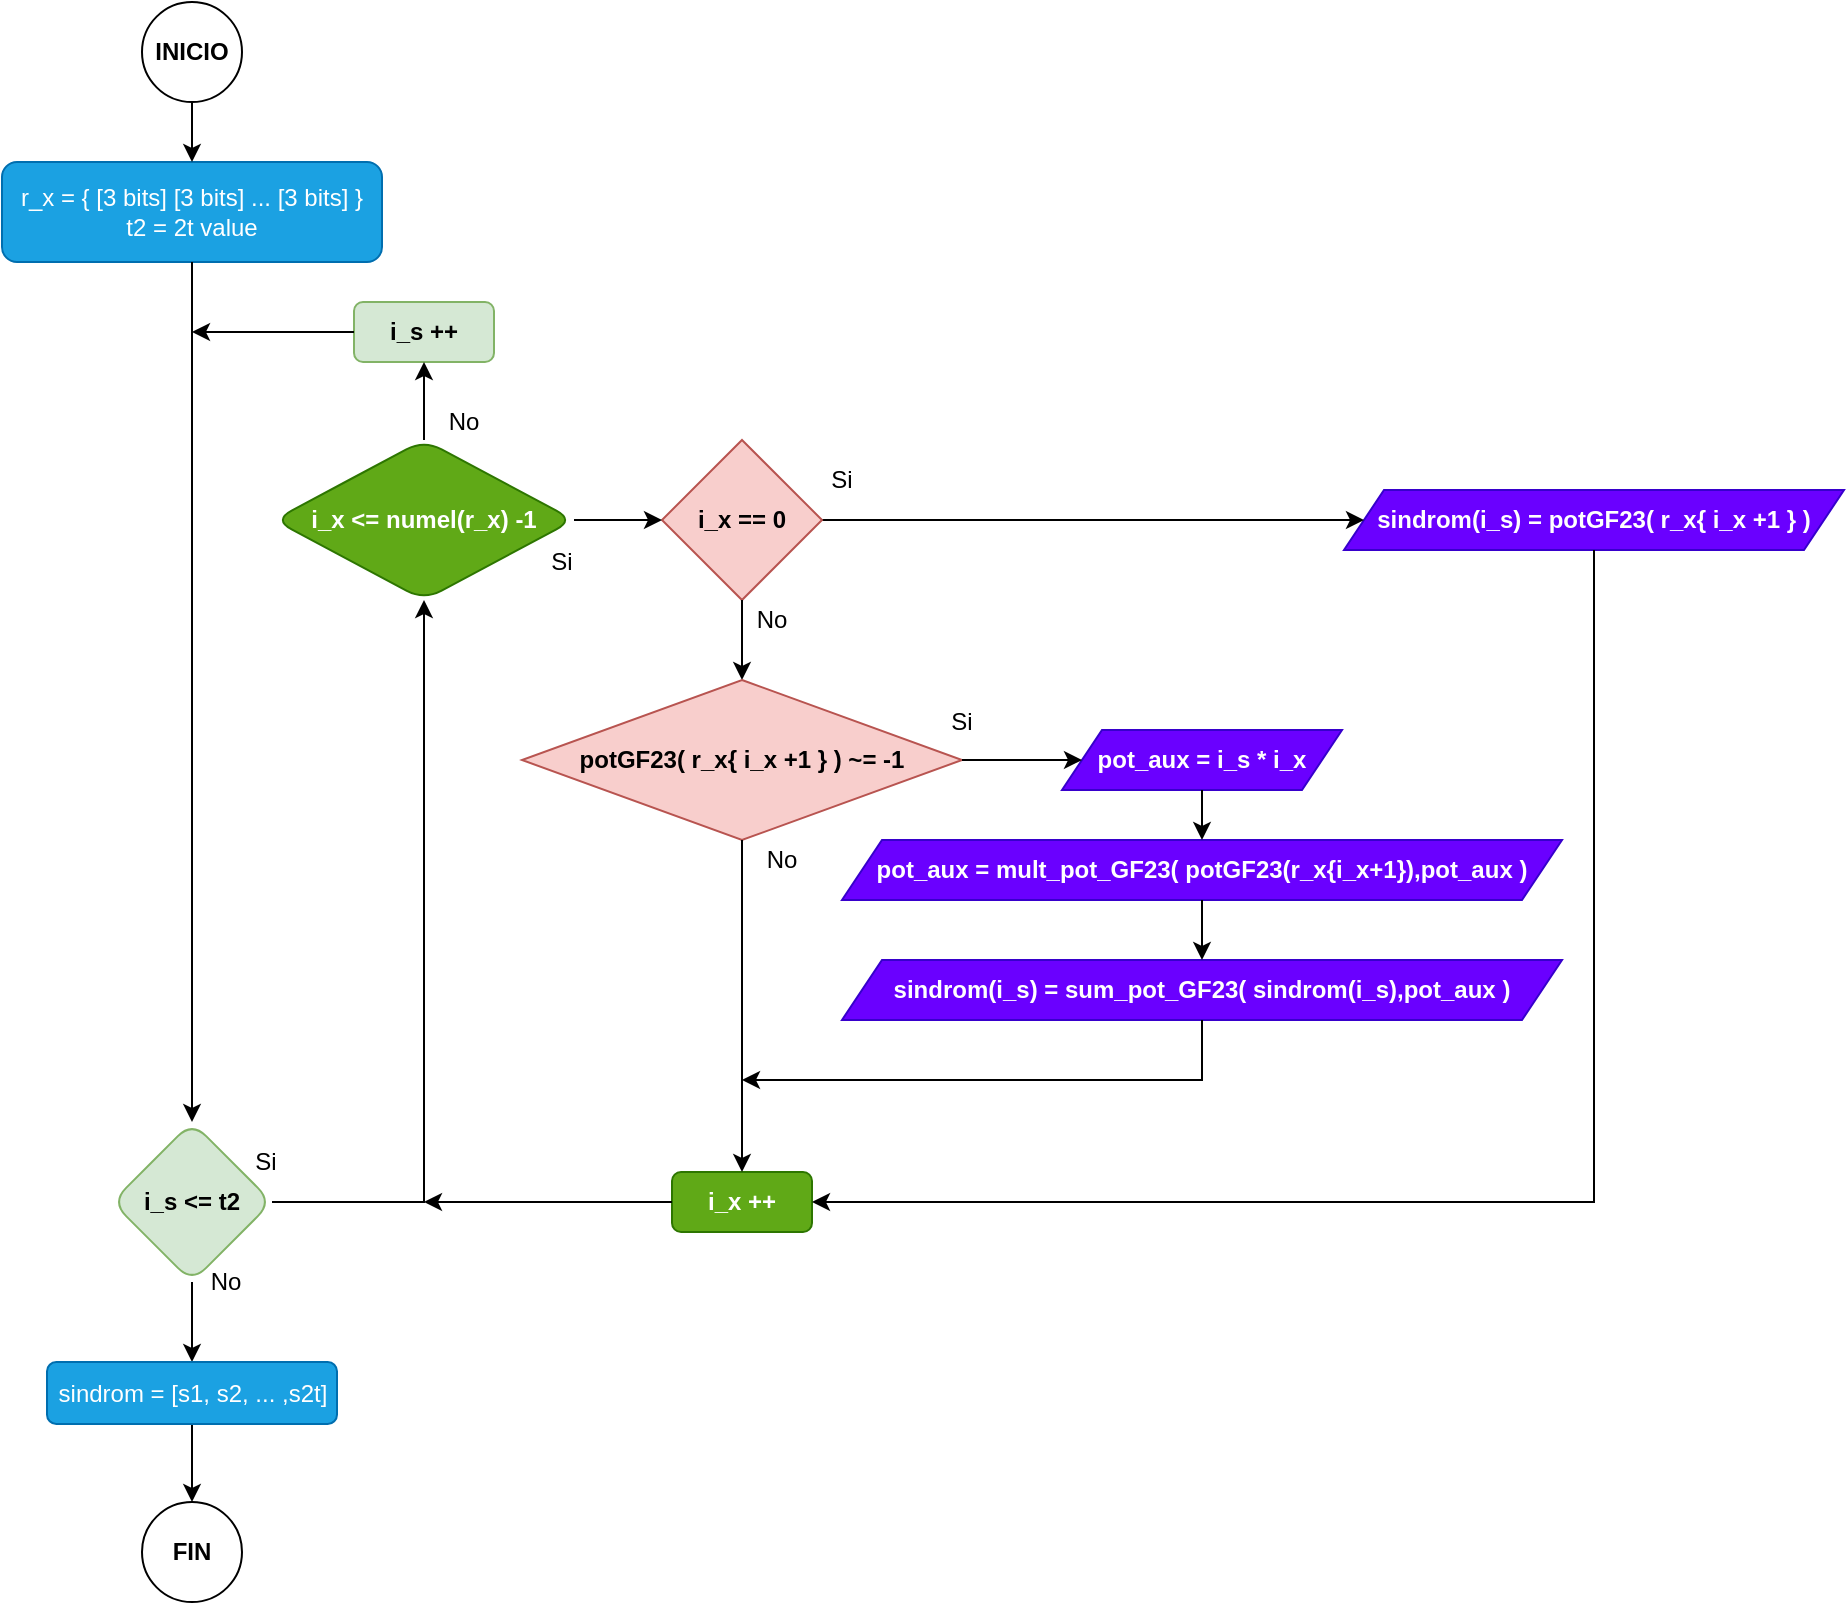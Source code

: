 <mxfile version="20.3.0" type="device" pages="4"><diagram id="1J0XbxMAOmGGHPsZj6yl" name="SindromGF23"><mxGraphModel dx="1662" dy="865" grid="0" gridSize="10" guides="1" tooltips="0" connect="1" arrows="1" fold="1" page="0" pageScale="1" pageWidth="1100" pageHeight="850" math="1" shadow="0"><root><mxCell id="0"/><mxCell id="1" parent="0"/><mxCell id="cL6u9MMxmbq8CTxFacMd-1" value="r_x = { [3 bits] [3 bits] ... [3 bits] }&lt;br&gt;t2 = 2t value" style="text;html=1;strokeColor=#006EAF;fillColor=#1ba1e2;align=center;verticalAlign=middle;whiteSpace=wrap;rounded=1;fontColor=#ffffff;" parent="1" vertex="1"><mxGeometry x="90" y="105" width="190" height="50" as="geometry"/></mxCell><mxCell id="cL6u9MMxmbq8CTxFacMd-2" value="&lt;b&gt;i_s &amp;lt;= t2&lt;/b&gt;" style="rhombus;whiteSpace=wrap;html=1;fillColor=#d5e8d4;strokeColor=#82b366;rounded=1;" parent="1" vertex="1"><mxGeometry x="145" y="585" width="80" height="80" as="geometry"/></mxCell><mxCell id="cL6u9MMxmbq8CTxFacMd-3" value="&lt;b&gt;i_s ++&lt;/b&gt;" style="rounded=1;whiteSpace=wrap;html=1;fillColor=#d5e8d4;strokeColor=#82b366;" parent="1" vertex="1"><mxGeometry x="266" y="175" width="70" height="30" as="geometry"/></mxCell><mxCell id="cL6u9MMxmbq8CTxFacMd-6" value="&lt;b&gt;i_x ++&lt;/b&gt;" style="rounded=1;whiteSpace=wrap;html=1;fillColor=#60a917;strokeColor=#2D7600;fontColor=#ffffff;" parent="1" vertex="1"><mxGeometry x="425" y="610" width="70" height="30" as="geometry"/></mxCell><mxCell id="cL6u9MMxmbq8CTxFacMd-7" value="&lt;b&gt;sindrom(i_s) = potGF23( r_x{ i_x +1 } )&lt;/b&gt;" style="shape=parallelogram;perimeter=parallelogramPerimeter;whiteSpace=wrap;html=1;fixedSize=1;fillColor=#6a00ff;fontColor=#ffffff;strokeColor=#3700CC;" parent="1" vertex="1"><mxGeometry x="761" y="269" width="250" height="30" as="geometry"/></mxCell><mxCell id="cL6u9MMxmbq8CTxFacMd-9" value="" style="endArrow=classic;html=1;rounded=0;entryX=0.5;entryY=1;entryDx=0;entryDy=0;exitX=1;exitY=0.5;exitDx=0;exitDy=0;" parent="1" source="cL6u9MMxmbq8CTxFacMd-2" target="cL6u9MMxmbq8CTxFacMd-5" edge="1"><mxGeometry width="50" height="50" relative="1" as="geometry"><mxPoint x="230" y="625" as="sourcePoint"/><mxPoint x="297" y="285" as="targetPoint"/><Array as="points"><mxPoint x="301" y="625"/></Array></mxGeometry></mxCell><mxCell id="cL6u9MMxmbq8CTxFacMd-11" value="" style="endArrow=classic;html=1;rounded=0;exitX=1;exitY=0.5;exitDx=0;exitDy=0;entryX=0;entryY=0.5;entryDx=0;entryDy=0;" parent="1" source="cL6u9MMxmbq8CTxFacMd-10" target="cL6u9MMxmbq8CTxFacMd-7" edge="1"><mxGeometry width="50" height="50" relative="1" as="geometry"><mxPoint x="330" y="384" as="sourcePoint"/><mxPoint x="580" y="284" as="targetPoint"/></mxGeometry></mxCell><mxCell id="cL6u9MMxmbq8CTxFacMd-16" value="" style="group" parent="1" vertex="1" connectable="0"><mxGeometry x="420" y="244" width="150" height="100" as="geometry"/></mxCell><mxCell id="cL6u9MMxmbq8CTxFacMd-10" value="&lt;b&gt;i_x == 0&lt;/b&gt;" style="rhombus;whiteSpace=wrap;html=1;fillColor=#f8cecc;strokeColor=#b85450;" parent="cL6u9MMxmbq8CTxFacMd-16" vertex="1"><mxGeometry width="80" height="80" as="geometry"/></mxCell><mxCell id="cL6u9MMxmbq8CTxFacMd-12" value="Si" style="text;html=1;strokeColor=none;fillColor=none;align=center;verticalAlign=middle;whiteSpace=wrap;rounded=0;" parent="cL6u9MMxmbq8CTxFacMd-16" vertex="1"><mxGeometry x="80" y="10" width="20" height="20" as="geometry"/></mxCell><mxCell id="cL6u9MMxmbq8CTxFacMd-13" value="No" style="text;html=1;strokeColor=none;fillColor=none;align=center;verticalAlign=middle;whiteSpace=wrap;rounded=0;" parent="cL6u9MMxmbq8CTxFacMd-16" vertex="1"><mxGeometry x="45" y="80" width="20" height="20" as="geometry"/></mxCell><mxCell id="cL6u9MMxmbq8CTxFacMd-17" value="" style="endArrow=classic;html=1;rounded=0;exitX=0.5;exitY=1;exitDx=0;exitDy=0;entryX=1;entryY=0.5;entryDx=0;entryDy=0;" parent="1" source="cL6u9MMxmbq8CTxFacMd-7" target="cL6u9MMxmbq8CTxFacMd-6" edge="1"><mxGeometry width="50" height="50" relative="1" as="geometry"><mxPoint x="480" y="434" as="sourcePoint"/><mxPoint x="530" y="384" as="targetPoint"/><Array as="points"><mxPoint x="886" y="625"/></Array></mxGeometry></mxCell><mxCell id="cL6u9MMxmbq8CTxFacMd-15" value="" style="endArrow=classic;html=1;rounded=0;exitX=0.5;exitY=1;exitDx=0;exitDy=0;entryX=0.5;entryY=0;entryDx=0;entryDy=0;" parent="1" source="cL6u9MMxmbq8CTxFacMd-10" target="cL6u9MMxmbq8CTxFacMd-14" edge="1"><mxGeometry width="50" height="50" relative="1" as="geometry"><mxPoint x="330" y="454" as="sourcePoint"/><mxPoint x="380" y="404" as="targetPoint"/></mxGeometry></mxCell><mxCell id="cL6u9MMxmbq8CTxFacMd-20" value="" style="group" parent="1" vertex="1" connectable="0"><mxGeometry x="350" y="364" width="230" height="100" as="geometry"/></mxCell><mxCell id="cL6u9MMxmbq8CTxFacMd-14" value="&lt;b&gt;potGF23( r_x{ i_x +1 } ) ~= -1&lt;/b&gt;" style="rhombus;whiteSpace=wrap;html=1;fillColor=#f8cecc;strokeColor=#b85450;rounded=0;" parent="cL6u9MMxmbq8CTxFacMd-20" vertex="1"><mxGeometry width="220" height="80" as="geometry"/></mxCell><mxCell id="cL6u9MMxmbq8CTxFacMd-18" value="Si" style="text;html=1;strokeColor=none;fillColor=none;align=center;verticalAlign=middle;whiteSpace=wrap;rounded=0;" parent="cL6u9MMxmbq8CTxFacMd-20" vertex="1"><mxGeometry x="210" y="11" width="20" height="20" as="geometry"/></mxCell><mxCell id="cL6u9MMxmbq8CTxFacMd-19" value="No" style="text;html=1;strokeColor=none;fillColor=none;align=center;verticalAlign=middle;whiteSpace=wrap;rounded=0;" parent="cL6u9MMxmbq8CTxFacMd-20" vertex="1"><mxGeometry x="120" y="80" width="20" height="20" as="geometry"/></mxCell><mxCell id="cL6u9MMxmbq8CTxFacMd-21" value="" style="endArrow=classic;html=1;rounded=0;exitX=0.5;exitY=1;exitDx=0;exitDy=0;entryX=0.5;entryY=0;entryDx=0;entryDy=0;" parent="1" source="cL6u9MMxmbq8CTxFacMd-14" target="cL6u9MMxmbq8CTxFacMd-6" edge="1"><mxGeometry width="50" height="50" relative="1" as="geometry"><mxPoint x="480" y="424" as="sourcePoint"/><mxPoint x="530" y="374" as="targetPoint"/></mxGeometry></mxCell><mxCell id="cL6u9MMxmbq8CTxFacMd-22" value="&lt;b&gt;pot_aux = i_s * i_x&lt;/b&gt;" style="shape=parallelogram;perimeter=parallelogramPerimeter;whiteSpace=wrap;html=1;fixedSize=1;fillColor=#6a00ff;fontColor=#ffffff;strokeColor=#3700CC;" parent="1" vertex="1"><mxGeometry x="620" y="389" width="140" height="30" as="geometry"/></mxCell><mxCell id="cL6u9MMxmbq8CTxFacMd-23" value="" style="endArrow=classic;html=1;rounded=0;exitX=1;exitY=0.5;exitDx=0;exitDy=0;entryX=0;entryY=0.5;entryDx=0;entryDy=0;" parent="1" source="cL6u9MMxmbq8CTxFacMd-14" target="cL6u9MMxmbq8CTxFacMd-22" edge="1"><mxGeometry width="50" height="50" relative="1" as="geometry"><mxPoint x="480" y="424" as="sourcePoint"/><mxPoint x="530" y="374" as="targetPoint"/></mxGeometry></mxCell><mxCell id="cL6u9MMxmbq8CTxFacMd-24" value="&lt;b&gt;pot_aux = mult_pot_GF23( potGF23(r_x{i_x+1}),pot_aux )&lt;/b&gt;" style="shape=parallelogram;perimeter=parallelogramPerimeter;whiteSpace=wrap;html=1;fixedSize=1;fillColor=#6a00ff;fontColor=#ffffff;strokeColor=#3700CC;" parent="1" vertex="1"><mxGeometry x="510" y="444" width="360" height="30" as="geometry"/></mxCell><mxCell id="cL6u9MMxmbq8CTxFacMd-25" value="" style="endArrow=classic;html=1;rounded=0;exitX=0.5;exitY=1;exitDx=0;exitDy=0;entryX=0.5;entryY=0;entryDx=0;entryDy=0;" parent="1" source="cL6u9MMxmbq8CTxFacMd-22" target="cL6u9MMxmbq8CTxFacMd-24" edge="1"><mxGeometry width="50" height="50" relative="1" as="geometry"><mxPoint x="760" y="494" as="sourcePoint"/><mxPoint x="810" y="444" as="targetPoint"/></mxGeometry></mxCell><mxCell id="cL6u9MMxmbq8CTxFacMd-26" value="&lt;b&gt;sindrom(i_s) = sum_pot_GF23( sindrom(i_s),pot_aux )&lt;/b&gt;" style="shape=parallelogram;perimeter=parallelogramPerimeter;whiteSpace=wrap;html=1;fixedSize=1;fillColor=#6a00ff;fontColor=#ffffff;strokeColor=#3700CC;" parent="1" vertex="1"><mxGeometry x="510" y="504" width="360" height="30" as="geometry"/></mxCell><mxCell id="cL6u9MMxmbq8CTxFacMd-27" value="" style="endArrow=classic;html=1;rounded=0;exitX=0.5;exitY=1;exitDx=0;exitDy=0;entryX=0.5;entryY=0;entryDx=0;entryDy=0;" parent="1" source="cL6u9MMxmbq8CTxFacMd-24" target="cL6u9MMxmbq8CTxFacMd-26" edge="1"><mxGeometry width="50" height="50" relative="1" as="geometry"><mxPoint x="700" y="514" as="sourcePoint"/><mxPoint x="750" y="464" as="targetPoint"/></mxGeometry></mxCell><mxCell id="cL6u9MMxmbq8CTxFacMd-28" value="" style="endArrow=classic;html=1;rounded=0;exitX=0.5;exitY=1;exitDx=0;exitDy=0;" parent="1" source="cL6u9MMxmbq8CTxFacMd-26" edge="1"><mxGeometry width="50" height="50" relative="1" as="geometry"><mxPoint x="700" y="514" as="sourcePoint"/><mxPoint x="460" y="564" as="targetPoint"/><Array as="points"><mxPoint x="690" y="564"/></Array></mxGeometry></mxCell><mxCell id="cL6u9MMxmbq8CTxFacMd-29" value="" style="endArrow=classic;html=1;rounded=0;entryX=0;entryY=0.5;entryDx=0;entryDy=0;" parent="1" target="cL6u9MMxmbq8CTxFacMd-10" edge="1"><mxGeometry width="50" height="50" relative="1" as="geometry"><mxPoint x="376" y="284" as="sourcePoint"/><mxPoint x="461" y="285" as="targetPoint"/></mxGeometry></mxCell><mxCell id="cL6u9MMxmbq8CTxFacMd-32" value="" style="group" parent="1" vertex="1" connectable="0"><mxGeometry x="244" y="244" width="165" height="99" as="geometry"/></mxCell><mxCell id="cL6u9MMxmbq8CTxFacMd-5" value="&lt;b&gt;i_x &amp;lt;= numel(r_x) -1&lt;/b&gt;" style="rhombus;whiteSpace=wrap;html=1;fillColor=#60a917;strokeColor=#2D7600;fontColor=#ffffff;rounded=1;" parent="cL6u9MMxmbq8CTxFacMd-32" vertex="1"><mxGeometry x="-18" width="150" height="80" as="geometry"/></mxCell><mxCell id="cL6u9MMxmbq8CTxFacMd-30" value="Si" style="text;html=1;strokeColor=none;fillColor=none;align=center;verticalAlign=middle;whiteSpace=wrap;rounded=0;" parent="cL6u9MMxmbq8CTxFacMd-32" vertex="1"><mxGeometry x="116" y="51" width="20" height="20" as="geometry"/></mxCell><mxCell id="cL6u9MMxmbq8CTxFacMd-31" value="No" style="text;html=1;strokeColor=none;fillColor=none;align=center;verticalAlign=middle;whiteSpace=wrap;rounded=0;" parent="1" vertex="1"><mxGeometry x="311" y="225" width="20" height="20" as="geometry"/></mxCell><mxCell id="cL6u9MMxmbq8CTxFacMd-33" value="" style="endArrow=classic;html=1;rounded=0;exitX=0;exitY=0.5;exitDx=0;exitDy=0;" parent="1" source="cL6u9MMxmbq8CTxFacMd-6" edge="1"><mxGeometry width="50" height="50" relative="1" as="geometry"><mxPoint x="631" y="475" as="sourcePoint"/><mxPoint x="301" y="625" as="targetPoint"/></mxGeometry></mxCell><mxCell id="cL6u9MMxmbq8CTxFacMd-34" value="" style="endArrow=classic;html=1;rounded=0;entryX=0.5;entryY=1;entryDx=0;entryDy=0;exitX=0.5;exitY=0;exitDx=0;exitDy=0;" parent="1" source="cL6u9MMxmbq8CTxFacMd-5" target="cL6u9MMxmbq8CTxFacMd-3" edge="1"><mxGeometry width="50" height="50" relative="1" as="geometry"><mxPoint x="481" y="465" as="sourcePoint"/><mxPoint x="531" y="415" as="targetPoint"/></mxGeometry></mxCell><mxCell id="cL6u9MMxmbq8CTxFacMd-35" value="Si" style="text;html=1;strokeColor=none;fillColor=none;align=center;verticalAlign=middle;whiteSpace=wrap;rounded=0;" parent="1" vertex="1"><mxGeometry x="212" y="595" width="20" height="20" as="geometry"/></mxCell><mxCell id="cL6u9MMxmbq8CTxFacMd-36" value="No" style="text;html=1;strokeColor=none;fillColor=none;align=center;verticalAlign=middle;whiteSpace=wrap;rounded=0;" parent="1" vertex="1"><mxGeometry x="192" y="655" width="20" height="20" as="geometry"/></mxCell><mxCell id="cL6u9MMxmbq8CTxFacMd-37" value="&lt;b&gt;FIN&lt;/b&gt;" style="ellipse;whiteSpace=wrap;html=1;aspect=fixed;" parent="1" vertex="1"><mxGeometry x="160" y="775" width="50" height="50" as="geometry"/></mxCell><mxCell id="cL6u9MMxmbq8CTxFacMd-41" value="" style="edgeStyle=orthogonalEdgeStyle;rounded=0;orthogonalLoop=1;jettySize=auto;html=1;" parent="1" source="cL6u9MMxmbq8CTxFacMd-38" target="cL6u9MMxmbq8CTxFacMd-1" edge="1"><mxGeometry relative="1" as="geometry"/></mxCell><mxCell id="cL6u9MMxmbq8CTxFacMd-38" value="&lt;b&gt;INICIO&lt;/b&gt;" style="ellipse;whiteSpace=wrap;html=1;aspect=fixed;" parent="1" vertex="1"><mxGeometry x="160" y="25" width="50" height="50" as="geometry"/></mxCell><mxCell id="cL6u9MMxmbq8CTxFacMd-39" value="" style="endArrow=classic;html=1;rounded=0;exitX=0.5;exitY=1;exitDx=0;exitDy=0;entryX=0.5;entryY=0;entryDx=0;entryDy=0;" parent="1" source="cL6u9MMxmbq8CTxFacMd-2" target="cL6u9MMxmbq8CTxFacMd-44" edge="1"><mxGeometry width="50" height="50" relative="1" as="geometry"><mxPoint x="405" y="585" as="sourcePoint"/><mxPoint x="455" y="535" as="targetPoint"/></mxGeometry></mxCell><mxCell id="cL6u9MMxmbq8CTxFacMd-42" value="" style="endArrow=classic;html=1;rounded=0;exitX=0.5;exitY=1;exitDx=0;exitDy=0;entryX=0.5;entryY=0;entryDx=0;entryDy=0;" parent="1" source="cL6u9MMxmbq8CTxFacMd-1" target="cL6u9MMxmbq8CTxFacMd-2" edge="1"><mxGeometry width="50" height="50" relative="1" as="geometry"><mxPoint x="605" y="365" as="sourcePoint"/><mxPoint x="655" y="315" as="targetPoint"/></mxGeometry></mxCell><mxCell id="cL6u9MMxmbq8CTxFacMd-43" value="" style="endArrow=classic;html=1;rounded=0;exitX=0;exitY=0.5;exitDx=0;exitDy=0;" parent="1" source="cL6u9MMxmbq8CTxFacMd-3" edge="1"><mxGeometry width="50" height="50" relative="1" as="geometry"><mxPoint x="655" y="405" as="sourcePoint"/><mxPoint x="185" y="190" as="targetPoint"/></mxGeometry></mxCell><mxCell id="cL6u9MMxmbq8CTxFacMd-45" value="" style="edgeStyle=orthogonalEdgeStyle;rounded=0;orthogonalLoop=1;jettySize=auto;html=1;" parent="1" source="cL6u9MMxmbq8CTxFacMd-44" target="cL6u9MMxmbq8CTxFacMd-37" edge="1"><mxGeometry relative="1" as="geometry"/></mxCell><mxCell id="cL6u9MMxmbq8CTxFacMd-44" value="sindrom = [s1, s2, ... ,s2t]" style="rounded=1;whiteSpace=wrap;html=1;strokeColor=#006EAF;fillColor=#1ba1e2;fontColor=#ffffff;" parent="1" vertex="1"><mxGeometry x="112.5" y="705" width="145" height="31" as="geometry"/></mxCell></root></mxGraphModel></diagram><diagram id="DpHjeynS8g_AckXvjWQg" name="BerlekampMasseyGF23"><mxGraphModel dx="965" dy="1018" grid="1" gridSize="10" guides="1" tooltips="1" connect="1" arrows="1" fold="1" page="1" pageScale="1" pageWidth="1100" pageHeight="850" math="1" shadow="0"><root><mxCell id="0"/><mxCell id="1" parent="0"/><mxCell id="rxY2zuiJYsYGgaEvG51R-1" value="t2 = 2t value&lt;br&gt;S = [s1, s2, ..., s2t]" style="text;html=1;strokeColor=#006EAF;fillColor=#1ba1e2;align=center;verticalAlign=middle;whiteSpace=wrap;rounded=1;fontColor=#ffffff;" parent="1" vertex="1"><mxGeometry x="127.49" y="140" width="115" height="50" as="geometry"/></mxCell><mxCell id="rxY2zuiJYsYGgaEvG51R-19" value="&lt;b&gt;Ax = [ -1*ones(1,t2) ]&lt;br&gt;&lt;/b&gt;&lt;b&gt;Bx = [ -1*ones(1,t2) ]&lt;br&gt;&lt;/b&gt;&lt;b&gt;tx = [ -1*ones(1,t2 ]&lt;br&gt;&lt;/b&gt;&lt;b&gt;L = 0&lt;br&gt;Ax(1) = 0&lt;br&gt;Bx(1) = 0&lt;br&gt;j = 1&lt;br&gt;dm = 0&lt;br&gt;K = 1&lt;/b&gt;&lt;b&gt;&lt;br&gt;&lt;/b&gt;" style="shape=parallelogram;perimeter=parallelogramPerimeter;whiteSpace=wrap;html=1;fixedSize=1;fillColor=#6a00ff;fontColor=#ffffff;strokeColor=#3700CC;" parent="1" vertex="1"><mxGeometry x="89.99" y="220" width="190" height="130" as="geometry"/></mxCell><mxCell id="rxY2zuiJYsYGgaEvG51R-35" value="&lt;b&gt;FIN&lt;/b&gt;" style="ellipse;whiteSpace=wrap;html=1;aspect=fixed;" parent="1" vertex="1"><mxGeometry x="159.99" y="770" width="50" height="50" as="geometry"/></mxCell><mxCell id="rxY2zuiJYsYGgaEvG51R-36" value="" style="edgeStyle=orthogonalEdgeStyle;rounded=0;orthogonalLoop=1;jettySize=auto;html=1;" parent="1" source="rxY2zuiJYsYGgaEvG51R-37" target="rxY2zuiJYsYGgaEvG51R-1" edge="1"><mxGeometry relative="1" as="geometry"/></mxCell><mxCell id="rxY2zuiJYsYGgaEvG51R-37" value="&lt;b&gt;INICIO&lt;/b&gt;" style="ellipse;whiteSpace=wrap;html=1;aspect=fixed;" parent="1" vertex="1"><mxGeometry x="160" y="50" width="50" height="50" as="geometry"/></mxCell><mxCell id="rxY2zuiJYsYGgaEvG51R-38" value="" style="endArrow=classic;html=1;rounded=0;entryX=0.5;entryY=0;entryDx=0;entryDy=0;exitX=0.5;exitY=1;exitDx=0;exitDy=0;" parent="1" source="ExmVlV3OVvdAJql2FHIO-1" target="rxY2zuiJYsYGgaEvG51R-42" edge="1"><mxGeometry width="50" height="50" relative="1" as="geometry"><mxPoint x="185" y="672" as="sourcePoint"/><mxPoint x="455.0" y="532" as="targetPoint"/></mxGeometry></mxCell><mxCell id="rxY2zuiJYsYGgaEvG51R-39" value="" style="endArrow=classic;html=1;rounded=0;exitX=0.5;exitY=1;exitDx=0;exitDy=0;entryX=0.5;entryY=0;entryDx=0;entryDy=0;" parent="1" source="rxY2zuiJYsYGgaEvG51R-1" target="rxY2zuiJYsYGgaEvG51R-19" edge="1"><mxGeometry width="50" height="50" relative="1" as="geometry"><mxPoint x="605" y="373" as="sourcePoint"/><mxPoint x="185" y="293.0" as="targetPoint"/></mxGeometry></mxCell><mxCell id="rxY2zuiJYsYGgaEvG51R-41" value="" style="edgeStyle=orthogonalEdgeStyle;rounded=0;orthogonalLoop=1;jettySize=auto;html=1;" parent="1" source="rxY2zuiJYsYGgaEvG51R-42" target="rxY2zuiJYsYGgaEvG51R-35" edge="1"><mxGeometry relative="1" as="geometry"/></mxCell><mxCell id="rxY2zuiJYsYGgaEvG51R-42" value="Ax = [ `\alpha^0, \alpha^n, \alpha^n,&amp;nbsp; ...,&amp;nbsp; &amp;nbsp; &amp;nbsp; \alpha^n` ]&lt;br&gt;&amp;nbsp; &amp;nbsp; &amp;nbsp; &amp;nbsp;[ `X^0, X^1, X^2, ... , X^(2^n -1)` ]&lt;br&gt;sigmas = A_x(2:end)" style="rounded=1;whiteSpace=wrap;html=1;strokeColor=#006EAF;fillColor=#1ba1e2;fontColor=#ffffff;" parent="1" vertex="1"><mxGeometry x="98.77" y="660" width="173.43" height="90" as="geometry"/></mxCell><mxCell id="y_XcnVkKghpIKwSsa6qx-4" value="" style="edgeStyle=orthogonalEdgeStyle;rounded=0;orthogonalLoop=1;jettySize=auto;html=1;exitX=1;exitY=0.5;exitDx=0;exitDy=0;" parent="1" source="ExmVlV3OVvdAJql2FHIO-1" target="y_XcnVkKghpIKwSsa6qx-3" edge="1"><mxGeometry relative="1" as="geometry"/></mxCell><mxCell id="ExmVlV3OVvdAJql2FHIO-1" value="&lt;b&gt;`K&amp;lt;=t2`&lt;/b&gt;" style="rhombus;whiteSpace=wrap;html=1;rounded=1;strokeColor=#82b366;fillColor=#d5e8d4;" parent="1" vertex="1"><mxGeometry x="145" y="537" width="80" height="80" as="geometry"/></mxCell><mxCell id="y_XcnVkKghpIKwSsa6qx-2" value="" style="endArrow=classic;html=1;rounded=0;exitX=0.5;exitY=1;exitDx=0;exitDy=0;entryX=0.5;entryY=0;entryDx=0;entryDy=0;" parent="1" source="rxY2zuiJYsYGgaEvG51R-19" target="ExmVlV3OVvdAJql2FHIO-1" edge="1"><mxGeometry width="50" height="50" relative="1" as="geometry"><mxPoint x="295" y="387" as="sourcePoint"/><mxPoint x="184.995" y="347.0" as="targetPoint"/></mxGeometry></mxCell><mxCell id="y_XcnVkKghpIKwSsa6qx-3" value="&lt;b&gt;d = calc_dGF23( L,K,S,Ax )&lt;br&gt;&lt;/b&gt;" style="shape=parallelogram;perimeter=parallelogramPerimeter;whiteSpace=wrap;html=1;fixedSize=1;fillColor=#6a00ff;fontColor=#ffffff;strokeColor=#3700CC;" parent="1" vertex="1"><mxGeometry x="245" y="562" width="203.14" height="30" as="geometry"/></mxCell><mxCell id="q8wDKwhfO7CS0EMwqgGn-1" value="" style="endArrow=classic;html=1;rounded=0;exitX=1;exitY=0.5;exitDx=0;exitDy=0;entryX=0;entryY=0.5;entryDx=0;entryDy=0;" parent="1" source="y_XcnVkKghpIKwSsa6qx-3" target="y_XcnVkKghpIKwSsa6qx-5" edge="1"><mxGeometry width="50" height="50" relative="1" as="geometry"><mxPoint x="195" y="697" as="sourcePoint"/><mxPoint x="265" y="767" as="targetPoint"/></mxGeometry></mxCell><mxCell id="v5KhIHSmPRcgVagZUwlH-1" value="&lt;b&gt;j++&lt;br&gt;&lt;/b&gt;" style="shape=parallelogram;perimeter=parallelogramPerimeter;whiteSpace=wrap;html=1;fixedSize=1;fillColor=#6a00ff;fontColor=#ffffff;strokeColor=#3700CC;" parent="1" vertex="1"><mxGeometry x="479.42" y="443" width="80" height="30" as="geometry"/></mxCell><mxCell id="v5KhIHSmPRcgVagZUwlH-2" value="" style="endArrow=classic;html=1;rounded=0;exitX=0.5;exitY=0;exitDx=0;exitDy=0;entryX=0.5;entryY=1;entryDx=0;entryDy=0;" parent="1" source="y_XcnVkKghpIKwSsa6qx-5" target="v5KhIHSmPRcgVagZUwlH-1" edge="1"><mxGeometry width="50" height="50" relative="1" as="geometry"><mxPoint x="281" y="677" as="sourcePoint"/><mxPoint x="331.0" y="627" as="targetPoint"/></mxGeometry></mxCell><mxCell id="v5KhIHSmPRcgVagZUwlH-4" value="&lt;b&gt;K++&lt;/b&gt;" style="rounded=1;whiteSpace=wrap;html=1;strokeColor=#82b366;fillColor=#d5e8d4;" parent="1" vertex="1"><mxGeometry x="326.57" y="373" width="40" height="40" as="geometry"/></mxCell><mxCell id="v5KhIHSmPRcgVagZUwlH-7" value="" style="endArrow=classic;html=1;rounded=0;exitX=1;exitY=0.5;exitDx=0;exitDy=0;entryX=0;entryY=0.5;entryDx=0;entryDy=0;" parent="1" source="y_XcnVkKghpIKwSsa6qx-5" target="v5KhIHSmPRcgVagZUwlH-6" edge="1"><mxGeometry width="50" height="50" relative="1" as="geometry"><mxPoint x="281" y="757" as="sourcePoint"/><mxPoint x="331.0" y="707" as="targetPoint"/></mxGeometry></mxCell><mxCell id="v5KhIHSmPRcgVagZUwlH-11" value="&lt;b&gt;Ax = Ax_evaluator( d,dm,j,Bx,Ax )&lt;br&gt;&lt;/b&gt;" style="shape=parallelogram;perimeter=parallelogramPerimeter;whiteSpace=wrap;html=1;fixedSize=1;fillColor=#6a00ff;fontColor=#ffffff;strokeColor=#3700CC;" parent="1" vertex="1"><mxGeometry x="563.5" y="473" width="235" height="34" as="geometry"/></mxCell><mxCell id="v5KhIHSmPRcgVagZUwlH-12" value="" style="endArrow=classic;html=1;rounded=0;exitX=0.5;exitY=0;exitDx=0;exitDy=0;entryX=0.5;entryY=1;entryDx=0;entryDy=0;" parent="1" source="v5KhIHSmPRcgVagZUwlH-6" target="v5KhIHSmPRcgVagZUwlH-11" edge="1"><mxGeometry width="50" height="50" relative="1" as="geometry"><mxPoint x="638.51" y="677" as="sourcePoint"/><mxPoint x="688.51" y="627" as="targetPoint"/></mxGeometry></mxCell><mxCell id="v5KhIHSmPRcgVagZUwlH-14" value="" style="endArrow=classic;html=1;rounded=0;exitX=0.5;exitY=0;exitDx=0;exitDy=0;" parent="1" source="mJMToVjXAuFvSLyFr25A-1" edge="1"><mxGeometry width="50" height="50" relative="1" as="geometry"><mxPoint x="648.51" y="697" as="sourcePoint"/><mxPoint x="519.42" y="393" as="targetPoint"/><Array as="points"><mxPoint x="681.42" y="393"/></Array></mxGeometry></mxCell><mxCell id="v5KhIHSmPRcgVagZUwlH-17" value="&lt;b&gt;tx = Ax&lt;br&gt;&lt;/b&gt;" style="shape=parallelogram;perimeter=parallelogramPerimeter;whiteSpace=wrap;html=1;fixedSize=1;fillColor=#6a00ff;fontColor=#ffffff;strokeColor=#3700CC;" parent="1" vertex="1"><mxGeometry x="871.92" y="562" width="85" height="30" as="geometry"/></mxCell><mxCell id="v5KhIHSmPRcgVagZUwlH-18" value="" style="endArrow=classic;html=1;rounded=0;exitX=1;exitY=0.5;exitDx=0;exitDy=0;entryX=0;entryY=0.5;entryDx=0;entryDy=0;" parent="1" source="v5KhIHSmPRcgVagZUwlH-6" target="v5KhIHSmPRcgVagZUwlH-17" edge="1"><mxGeometry width="50" height="50" relative="1" as="geometry"><mxPoint x="538.51" y="787" as="sourcePoint"/><mxPoint x="588.51" y="737" as="targetPoint"/></mxGeometry></mxCell><mxCell id="v5KhIHSmPRcgVagZUwlH-19" value="&lt;b&gt;Ax = Ax_evaluator( d,dm,j,Bx,Ax )&lt;br&gt;&lt;/b&gt;" style="shape=parallelogram;perimeter=parallelogramPerimeter;whiteSpace=wrap;html=1;fixedSize=1;fillColor=#6a00ff;fontColor=#ffffff;strokeColor=#3700CC;" parent="1" vertex="1"><mxGeometry x="796.92" y="505" width="235" height="30" as="geometry"/></mxCell><mxCell id="v5KhIHSmPRcgVagZUwlH-20" value="" style="endArrow=classic;html=1;rounded=0;exitX=0.5;exitY=0;exitDx=0;exitDy=0;entryX=0.5;entryY=1;entryDx=0;entryDy=0;" parent="1" source="v5KhIHSmPRcgVagZUwlH-17" target="v5KhIHSmPRcgVagZUwlH-19" edge="1"><mxGeometry width="50" height="50" relative="1" as="geometry"><mxPoint x="533.51" y="787" as="sourcePoint"/><mxPoint x="583.51" y="737" as="targetPoint"/></mxGeometry></mxCell><mxCell id="v5KhIHSmPRcgVagZUwlH-21" value="&lt;b&gt;dm = d&lt;br&gt;L = K-L&lt;br&gt;Bx = tx&lt;br&gt;j = 1&lt;br&gt;&lt;/b&gt;" style="shape=parallelogram;perimeter=parallelogramPerimeter;whiteSpace=wrap;html=1;fixedSize=1;fillColor=#6a00ff;fontColor=#ffffff;strokeColor=#3700CC;" parent="1" vertex="1"><mxGeometry x="864.42" y="413" width="100" height="60" as="geometry"/></mxCell><mxCell id="v5KhIHSmPRcgVagZUwlH-22" value="" style="endArrow=classic;html=1;rounded=0;exitX=0.5;exitY=0;exitDx=0;exitDy=0;entryX=0.5;entryY=1;entryDx=0;entryDy=0;" parent="1" source="v5KhIHSmPRcgVagZUwlH-19" target="v5KhIHSmPRcgVagZUwlH-21" edge="1"><mxGeometry width="50" height="50" relative="1" as="geometry"><mxPoint x="489.51" y="837" as="sourcePoint"/><mxPoint x="539.51" y="787" as="targetPoint"/></mxGeometry></mxCell><mxCell id="v5KhIHSmPRcgVagZUwlH-25" value="Si" style="text;html=1;strokeColor=none;fillColor=none;align=center;verticalAlign=middle;whiteSpace=wrap;rounded=0;" parent="1" vertex="1"><mxGeometry x="222.5" y="547" width="20" height="20" as="geometry"/></mxCell><mxCell id="v5KhIHSmPRcgVagZUwlH-26" value="No" style="text;html=1;strokeColor=none;fillColor=none;align=center;verticalAlign=middle;whiteSpace=wrap;rounded=0;" parent="1" vertex="1"><mxGeometry x="194.06" y="617" width="20" height="20" as="geometry"/></mxCell><mxCell id="XPU-yplJOpM7CdOi7LqI-2" value="" style="endArrow=classic;html=1;rounded=0;exitX=0.5;exitY=0;exitDx=0;exitDy=0;" parent="1" source="v5KhIHSmPRcgVagZUwlH-21" edge="1"><mxGeometry width="50" height="50" relative="1" as="geometry"><mxPoint x="791" y="507" as="sourcePoint"/><mxPoint x="681.42" y="393" as="targetPoint"/><Array as="points"><mxPoint x="914" y="393"/></Array></mxGeometry></mxCell><mxCell id="XPU-yplJOpM7CdOi7LqI-3" value="" style="endArrow=classic;html=1;rounded=0;exitX=0;exitY=0.5;exitDx=0;exitDy=0;" parent="1" source="v5KhIHSmPRcgVagZUwlH-4" edge="1"><mxGeometry width="50" height="50" relative="1" as="geometry"><mxPoint x="465.0" y="387" as="sourcePoint"/><mxPoint x="185.42" y="393" as="targetPoint"/></mxGeometry></mxCell><mxCell id="mJMToVjXAuFvSLyFr25A-1" value="&lt;b&gt;j++&lt;br&gt;&lt;/b&gt;" style="shape=parallelogram;perimeter=parallelogramPerimeter;whiteSpace=wrap;html=1;fixedSize=1;fillColor=#6a00ff;fontColor=#ffffff;strokeColor=#3700CC;" parent="1" vertex="1"><mxGeometry x="641" y="413" width="80" height="30" as="geometry"/></mxCell><mxCell id="mJMToVjXAuFvSLyFr25A-2" value="" style="endArrow=classic;html=1;rounded=0;entryX=0.5;entryY=1;entryDx=0;entryDy=0;exitX=0.5;exitY=0;exitDx=0;exitDy=0;" parent="1" source="v5KhIHSmPRcgVagZUwlH-11" target="mJMToVjXAuFvSLyFr25A-1" edge="1"><mxGeometry width="50" height="50" relative="1" as="geometry"><mxPoint x="629.42" y="533" as="sourcePoint"/><mxPoint x="679.42" y="483" as="targetPoint"/></mxGeometry></mxCell><mxCell id="mJMToVjXAuFvSLyFr25A-3" value="" style="group" parent="1" vertex="1" connectable="0"><mxGeometry x="641" y="523" width="90" height="94" as="geometry"/></mxCell><mxCell id="v5KhIHSmPRcgVagZUwlH-8" value="Si" style="text;html=1;strokeColor=none;fillColor=none;align=center;verticalAlign=middle;whiteSpace=wrap;rounded=0;" parent="mJMToVjXAuFvSLyFr25A-3" vertex="1"><mxGeometry x="50" width="20" height="20" as="geometry"/></mxCell><mxCell id="v5KhIHSmPRcgVagZUwlH-6" value="`2L &amp;gt;= K`" style="rhombus;whiteSpace=wrap;html=1;rounded=0;strokeColor=#b85450;fillColor=#f8cecc;" parent="mJMToVjXAuFvSLyFr25A-3" vertex="1"><mxGeometry y="14" width="80" height="80" as="geometry"/></mxCell><mxCell id="v5KhIHSmPRcgVagZUwlH-9" value="No" style="text;html=1;strokeColor=none;fillColor=none;align=center;verticalAlign=middle;whiteSpace=wrap;rounded=0;" parent="mJMToVjXAuFvSLyFr25A-3" vertex="1"><mxGeometry x="70" y="64" width="20" height="20" as="geometry"/></mxCell><mxCell id="mJMToVjXAuFvSLyFr25A-4" value="" style="group" parent="1" vertex="1" connectable="0"><mxGeometry x="479.42" y="523" width="95.01" height="94" as="geometry"/></mxCell><mxCell id="7YW7-cOMyNsN9ZpHTNkT-1" value="Si" style="text;html=1;strokeColor=none;fillColor=none;align=center;verticalAlign=middle;whiteSpace=wrap;rounded=0;" parent="mJMToVjXAuFvSLyFr25A-4" vertex="1"><mxGeometry x="45.01" width="20" height="20" as="geometry"/></mxCell><mxCell id="y_XcnVkKghpIKwSsa6qx-5" value="`d == -1`" style="rhombus;whiteSpace=wrap;html=1;rounded=0;strokeColor=#b85450;fillColor=#f8cecc;" parent="mJMToVjXAuFvSLyFr25A-4" vertex="1"><mxGeometry y="14" width="80" height="80" as="geometry"/></mxCell><mxCell id="7YW7-cOMyNsN9ZpHTNkT-2" value="No" style="text;html=1;strokeColor=none;fillColor=none;align=center;verticalAlign=middle;whiteSpace=wrap;rounded=0;" parent="mJMToVjXAuFvSLyFr25A-4" vertex="1"><mxGeometry x="75.01" y="64" width="20" height="20" as="geometry"/></mxCell><mxCell id="fC_50NEPEA1DgCbr_dmd-1" value="" style="endArrow=classic;html=1;rounded=0;fontColor=#FF0000;exitX=0.5;exitY=0;exitDx=0;exitDy=0;entryX=1;entryY=0.5;entryDx=0;entryDy=0;" parent="1" source="v5KhIHSmPRcgVagZUwlH-1" target="v5KhIHSmPRcgVagZUwlH-4" edge="1"><mxGeometry width="50" height="50" relative="1" as="geometry"><mxPoint x="463.42" y="423" as="sourcePoint"/><mxPoint x="513.42" y="373" as="targetPoint"/><Array as="points"><mxPoint x="520" y="393"/></Array></mxGeometry></mxCell><mxCell id="vyK0FK4pW1zBM3JOjvhD-2" value="Berlekamp-Massey" style="rounded=0;whiteSpace=wrap;html=1;fillColor=#d80073;fontColor=#ffffff;strokeColor=#A50040;" parent="1" vertex="1"><mxGeometry x="10" y="10" width="120" height="30" as="geometry"/></mxCell><mxCell id="7Z3e5Nc8UU47onz6VPA5-1" value="Ax_Evaluator" style="rounded=0;whiteSpace=wrap;html=1;fillColor=#d80073;fontColor=#ffffff;strokeColor=#A50040;" parent="1" vertex="1"><mxGeometry x="10" y="860" width="100" height="30" as="geometry"/></mxCell><mxCell id="yAfpZr4CcbIF4B_X-i9K-1" value="&lt;b&gt;FIN&lt;/b&gt;" style="ellipse;whiteSpace=wrap;html=1;aspect=fixed;" parent="1" vertex="1"><mxGeometry x="343.51" y="1604" width="50" height="50" as="geometry"/></mxCell><mxCell id="yAfpZr4CcbIF4B_X-i9K-2" value="&lt;b&gt;INICIO&lt;/b&gt;" style="ellipse;whiteSpace=wrap;html=1;aspect=fixed;" parent="1" vertex="1"><mxGeometry x="343.51" y="940" width="50" height="50" as="geometry"/></mxCell><mxCell id="yAfpZr4CcbIF4B_X-i9K-3" value="t2, d, dm, j, B[x], A[x]" style="text;html=1;strokeColor=#006EAF;fillColor=#1ba1e2;align=center;verticalAlign=middle;whiteSpace=wrap;rounded=1;fontColor=#ffffff;" parent="1" vertex="1"><mxGeometry x="304.02" y="1020" width="128.99" height="50" as="geometry"/></mxCell><mxCell id="yAfpZr4CcbIF4B_X-i9K-5" value="&lt;b&gt;dm_aux = mult_pot_GF23( d,-1*dm,1 )&lt;/b&gt;&lt;b&gt;&lt;br&gt;&lt;/b&gt;" style="shape=parallelogram;perimeter=parallelogramPerimeter;whiteSpace=wrap;html=1;fixedSize=1;fillColor=#6a00ff;fontColor=#ffffff;strokeColor=#3700CC;" parent="1" vertex="1"><mxGeometry x="240" y="1112" width="257.03" height="30" as="geometry"/></mxCell><mxCell id="yAfpZr4CcbIF4B_X-i9K-6" value="" style="endArrow=classic;html=1;rounded=0;exitX=0.5;exitY=1;exitDx=0;exitDy=0;entryX=0.5;entryY=0;entryDx=0;entryDy=0;" parent="1" source="yAfpZr4CcbIF4B_X-i9K-2" target="yAfpZr4CcbIF4B_X-i9K-3" edge="1"><mxGeometry width="50" height="50" relative="1" as="geometry"><mxPoint x="386.01" y="1181" as="sourcePoint"/><mxPoint x="436.01" y="1131" as="targetPoint"/></mxGeometry></mxCell><mxCell id="yAfpZr4CcbIF4B_X-i9K-7" value="" style="endArrow=classic;html=1;rounded=0;exitX=0.5;exitY=1;exitDx=0;exitDy=0;entryX=0.5;entryY=0;entryDx=0;entryDy=0;" parent="1" source="yAfpZr4CcbIF4B_X-i9K-3" target="yAfpZr4CcbIF4B_X-i9K-5" edge="1"><mxGeometry width="50" height="50" relative="1" as="geometry"><mxPoint x="386.01" y="1133" as="sourcePoint"/><mxPoint x="368.515" y="1052" as="targetPoint"/></mxGeometry></mxCell><mxCell id="yAfpZr4CcbIF4B_X-i9K-9" value="&lt;b&gt;vec_aux = -1 * ones( 1,2^3-1 )&lt;/b&gt;&lt;b&gt;&lt;br&gt;&lt;/b&gt;" style="shape=parallelogram;perimeter=parallelogramPerimeter;whiteSpace=wrap;html=1;fixedSize=1;fillColor=#6a00ff;strokeColor=#3700CC;fontColor=#ffffff;" parent="1" vertex="1"><mxGeometry x="265.51" y="1172" width="206.01" height="30" as="geometry"/></mxCell><mxCell id="yAfpZr4CcbIF4B_X-i9K-10" value="" style="endArrow=classic;html=1;rounded=0;exitX=0.5;exitY=1;exitDx=0;exitDy=0;entryX=0.5;entryY=0;entryDx=0;entryDy=0;" parent="1" source="yAfpZr4CcbIF4B_X-i9K-5" target="yAfpZr4CcbIF4B_X-i9K-9" edge="1"><mxGeometry width="50" height="50" relative="1" as="geometry"><mxPoint x="386.01" y="1313" as="sourcePoint"/><mxPoint x="436.01" y="1263" as="targetPoint"/></mxGeometry></mxCell><mxCell id="yAfpZr4CcbIF4B_X-i9K-11" value="" style="endArrow=classic;html=1;rounded=0;exitX=0.5;exitY=1;exitDx=0;exitDy=0;entryX=0.5;entryY=0;entryDx=0;entryDy=0;" parent="1" source="yAfpZr4CcbIF4B_X-i9K-9" target="yAfpZr4CcbIF4B_X-i9K-22" edge="1"><mxGeometry width="50" height="50" relative="1" as="geometry"><mxPoint x="386.01" y="1340" as="sourcePoint"/><mxPoint x="436.01" y="1290" as="targetPoint"/></mxGeometry></mxCell><mxCell id="yAfpZr4CcbIF4B_X-i9K-12" value="" style="endArrow=classic;html=1;rounded=0;exitX=0.5;exitY=1;exitDx=0;exitDy=0;entryX=0.5;entryY=0;entryDx=0;entryDy=0;" parent="1" source="yAfpZr4CcbIF4B_X-i9K-20" target="yAfpZr4CcbIF4B_X-i9K-1" edge="1"><mxGeometry width="50" height="50" relative="1" as="geometry"><mxPoint x="385.77" y="1338" as="sourcePoint"/><mxPoint x="435.77" y="1288" as="targetPoint"/></mxGeometry></mxCell><mxCell id="yAfpZr4CcbIF4B_X-i9K-13" value="&lt;b&gt;aux_prod = mult_pot_GF23( d_aux,Bx(bx_i) )&lt;br&gt;&lt;/b&gt;" style="shape=parallelogram;perimeter=parallelogramPerimeter;whiteSpace=wrap;html=1;fixedSize=1;fillColor=#6a00ff;fontColor=#ffffff;strokeColor=#3700CC;" parent="1" vertex="1"><mxGeometry x="516.5" y="1434" width="307.51" height="30" as="geometry"/></mxCell><mxCell id="yAfpZr4CcbIF4B_X-i9K-14" value="" style="endArrow=classic;html=1;rounded=0;exitX=1;exitY=0.5;exitDx=0;exitDy=0;entryX=0;entryY=0.5;entryDx=0;entryDy=0;" parent="1" source="yAfpZr4CcbIF4B_X-i9K-25" target="yAfpZr4CcbIF4B_X-i9K-13" edge="1"><mxGeometry width="50" height="50" relative="1" as="geometry"><mxPoint x="450.5" y="1449" as="sourcePoint"/><mxPoint x="499.01" y="1499" as="targetPoint"/></mxGeometry></mxCell><mxCell id="yAfpZr4CcbIF4B_X-i9K-15" value="&lt;b&gt;ddm_1Bx ( bx_i+j ) = aux_prod&lt;br&gt;&lt;/b&gt;" style="shape=parallelogram;perimeter=parallelogramPerimeter;whiteSpace=wrap;html=1;fixedSize=1;fillColor=#6a00ff;fontColor=#ffffff;strokeColor=#3700CC;" parent="1" vertex="1"><mxGeometry x="569.12" y="1379" width="202.27" height="30" as="geometry"/></mxCell><mxCell id="yAfpZr4CcbIF4B_X-i9K-16" value="" style="endArrow=classic;html=1;rounded=0;exitX=0.5;exitY=0;exitDx=0;exitDy=0;entryX=0.5;entryY=1;entryDx=0;entryDy=0;" parent="1" source="yAfpZr4CcbIF4B_X-i9K-13" target="yAfpZr4CcbIF4B_X-i9K-15" edge="1"><mxGeometry width="50" height="50" relative="1" as="geometry"><mxPoint x="674.01" y="1359" as="sourcePoint"/><mxPoint x="724.01" y="1309" as="targetPoint"/></mxGeometry></mxCell><mxCell id="yAfpZr4CcbIF4B_X-i9K-17" value="&lt;b&gt;bx_i++&lt;/b&gt;" style="rounded=1;whiteSpace=wrap;html=1;fillColor=#d5e8d4;strokeColor=#82b366;" parent="1" vertex="1"><mxGeometry x="456.5" y="1274" width="60" height="30" as="geometry"/></mxCell><mxCell id="yAfpZr4CcbIF4B_X-i9K-18" value="" style="endArrow=classic;html=1;rounded=0;exitX=0.5;exitY=0;exitDx=0;exitDy=0;entryX=0.5;entryY=1;entryDx=0;entryDy=0;" parent="1" source="yAfpZr4CcbIF4B_X-i9K-15" target="yAfpZr4CcbIF4B_X-i9K-23" edge="1"><mxGeometry width="50" height="50" relative="1" as="geometry"><mxPoint x="674.01" y="1305" as="sourcePoint"/><mxPoint x="690" y="1347" as="targetPoint"/></mxGeometry></mxCell><mxCell id="yAfpZr4CcbIF4B_X-i9K-19" value="" style="endArrow=classic;html=1;rounded=0;exitX=0;exitY=0.5;exitDx=0;exitDy=0;" parent="1" source="yAfpZr4CcbIF4B_X-i9K-17" edge="1"><mxGeometry width="50" height="50" relative="1" as="geometry"><mxPoint x="619.01" y="1325" as="sourcePoint"/><mxPoint x="370" y="1289" as="targetPoint"/></mxGeometry></mxCell><mxCell id="yAfpZr4CcbIF4B_X-i9K-20" value="Ax = aux_Ax" style="rounded=1;whiteSpace=wrap;html=1;fillColor=#1ba1e2;fontColor=#ffffff;strokeColor=#006EAF;" parent="1" vertex="1"><mxGeometry x="317.88" y="1534" width="101.25" height="40" as="geometry"/></mxCell><mxCell id="yAfpZr4CcbIF4B_X-i9K-21" value="" style="endArrow=classic;html=1;rounded=0;exitX=0.5;exitY=1;exitDx=0;exitDy=0;entryX=0.5;entryY=0;entryDx=0;entryDy=0;" parent="1" source="yAfpZr4CcbIF4B_X-i9K-25" target="yAfpZr4CcbIF4B_X-i9K-20" edge="1"><mxGeometry width="50" height="50" relative="1" as="geometry"><mxPoint x="430" y="1643" as="sourcePoint"/><mxPoint x="368.75" y="1543" as="targetPoint"/></mxGeometry></mxCell><mxCell id="yAfpZr4CcbIF4B_X-i9K-22" value="&lt;b&gt;aux_Ax = zeros( 1,2^3-1 )&lt;br&gt;&lt;/b&gt;" style="shape=parallelogram;perimeter=parallelogramPerimeter;whiteSpace=wrap;html=1;fixedSize=1;fillColor=#6a00ff;fontColor=#ffffff;strokeColor=#3700CC;" parent="1" vertex="1"><mxGeometry x="252.2" y="1230" width="232.62" height="30" as="geometry"/></mxCell><mxCell id="yAfpZr4CcbIF4B_X-i9K-23" value="&lt;b&gt;aux_Ax(bx_i) = sum_pot_GF23( Ax(bx_i),ddm_1Bx(bx_i) )&lt;br&gt;&lt;/b&gt;" style="shape=parallelogram;perimeter=parallelogramPerimeter;whiteSpace=wrap;html=1;fixedSize=1;fillColor=#6a00ff;fontColor=#ffffff;strokeColor=#3700CC;" parent="1" vertex="1"><mxGeometry x="495.25" y="1324" width="350" height="30" as="geometry"/></mxCell><mxCell id="yAfpZr4CcbIF4B_X-i9K-24" value="" style="group" parent="1" vertex="1" connectable="0"><mxGeometry x="290" y="1409" width="177.5" height="100" as="geometry"/></mxCell><mxCell id="yAfpZr4CcbIF4B_X-i9K-25" value="`1 &amp;lt;=` bx_i `&amp;lt;= t2`" style="rhombus;whiteSpace=wrap;html=1;fillColor=#d5e8d4;strokeColor=#82b366;rounded=1;" parent="yAfpZr4CcbIF4B_X-i9K-24" vertex="1"><mxGeometry width="157.5" height="80" as="geometry"/></mxCell><mxCell id="yAfpZr4CcbIF4B_X-i9K-26" value="No" style="text;html=1;strokeColor=none;fillColor=none;align=center;verticalAlign=middle;whiteSpace=wrap;rounded=0;" parent="yAfpZr4CcbIF4B_X-i9K-24" vertex="1"><mxGeometry x="83.75" y="80" width="20" height="20" as="geometry"/></mxCell><mxCell id="yAfpZr4CcbIF4B_X-i9K-27" value="Si" style="text;html=1;strokeColor=none;fillColor=none;align=center;verticalAlign=middle;whiteSpace=wrap;rounded=0;" parent="yAfpZr4CcbIF4B_X-i9K-24" vertex="1"><mxGeometry x="157.5" y="16" width="20" height="20" as="geometry"/></mxCell><mxCell id="yAfpZr4CcbIF4B_X-i9K-28" value="" style="endArrow=classic;html=1;rounded=0;fontColor=#FF0000;exitX=0.5;exitY=1;exitDx=0;exitDy=0;entryX=0.5;entryY=0;entryDx=0;entryDy=0;" parent="1" source="yAfpZr4CcbIF4B_X-i9K-22" target="yAfpZr4CcbIF4B_X-i9K-25" edge="1"><mxGeometry width="50" height="50" relative="1" as="geometry"><mxPoint x="368.51" y="1245" as="sourcePoint"/><mxPoint x="560" y="1252" as="targetPoint"/></mxGeometry></mxCell><mxCell id="yAfpZr4CcbIF4B_X-i9K-29" value="" style="endArrow=classic;html=1;rounded=0;fontColor=#FF0000;entryX=1;entryY=0.5;entryDx=0;entryDy=0;exitX=0.5;exitY=0;exitDx=0;exitDy=0;" parent="1" source="yAfpZr4CcbIF4B_X-i9K-23" target="yAfpZr4CcbIF4B_X-i9K-17" edge="1"><mxGeometry width="50" height="50" relative="1" as="geometry"><mxPoint x="520" y="1397" as="sourcePoint"/><mxPoint x="570" y="1347" as="targetPoint"/><Array as="points"><mxPoint x="670" y="1289"/></Array></mxGeometry></mxCell><mxCell id="G7qR9Aa3Uk12RxSjNktP-1" value="calc_dGF23" style="rounded=0;whiteSpace=wrap;html=1;fillColor=#d80073;fontColor=#ffffff;strokeColor=#A50040;" parent="1" vertex="1"><mxGeometry x="10" y="1710" width="100" height="30" as="geometry"/></mxCell><mxCell id="G7qR9Aa3Uk12RxSjNktP-2" value="&lt;b&gt;FIN&lt;/b&gt;" style="ellipse;whiteSpace=wrap;html=1;aspect=fixed;" parent="1" vertex="1"><mxGeometry x="346.5" y="2370" width="50" height="50" as="geometry"/></mxCell><mxCell id="G7qR9Aa3Uk12RxSjNktP-3" value="&lt;b&gt;INICIO&lt;/b&gt;" style="ellipse;whiteSpace=wrap;html=1;aspect=fixed;" parent="1" vertex="1"><mxGeometry x="346.5" y="1757" width="50" height="50" as="geometry"/></mxCell><mxCell id="G7qR9Aa3Uk12RxSjNktP-4" value="L, K, S_pot, A_x" style="text;html=1;strokeColor=#006EAF;fillColor=#1ba1e2;align=center;verticalAlign=middle;whiteSpace=wrap;rounded=1;fontColor=#ffffff;" parent="1" vertex="1"><mxGeometry x="314" y="1847" width="115" height="50" as="geometry"/></mxCell><mxCell id="G7qR9Aa3Uk12RxSjNktP-5" value="d_pot = aux_sum" style="rounded=1;whiteSpace=wrap;html=1;fillColor=#1ba1e2;fontColor=#ffffff;strokeColor=#006EAF;" parent="1" vertex="1"><mxGeometry x="315.94" y="2300" width="111.12" height="40" as="geometry"/></mxCell><mxCell id="G7qR9Aa3Uk12RxSjNktP-6" value="" style="endArrow=classic;html=1;rounded=0;exitX=0.5;exitY=1;exitDx=0;exitDy=0;entryX=0.5;entryY=0;entryDx=0;entryDy=0;" parent="1" source="G7qR9Aa3Uk12RxSjNktP-3" target="G7qR9Aa3Uk12RxSjNktP-4" edge="1"><mxGeometry width="50" height="50" relative="1" as="geometry"><mxPoint x="281" y="1827" as="sourcePoint"/><mxPoint x="331" y="1777" as="targetPoint"/></mxGeometry></mxCell><mxCell id="G7qR9Aa3Uk12RxSjNktP-8" value="" style="endArrow=classic;html=1;rounded=0;exitX=0.5;exitY=1;exitDx=0;exitDy=0;entryX=0.5;entryY=0;entryDx=0;entryDy=0;" parent="1" source="G7qR9Aa3Uk12RxSjNktP-4" target="G7qR9Aa3Uk12RxSjNktP-7" edge="1"><mxGeometry width="50" height="50" relative="1" as="geometry"><mxPoint x="321" y="2017" as="sourcePoint"/><mxPoint x="371" y="1967" as="targetPoint"/></mxGeometry></mxCell><mxCell id="G7qR9Aa3Uk12RxSjNktP-9" value="aux_sum = S_pot(K)" style="shape=parallelogram;perimeter=parallelogramPerimeter;whiteSpace=wrap;html=1;fixedSize=1;fillColor=#6a00ff;fontColor=#ffffff;strokeColor=#3700CC;" parent="1" vertex="1"><mxGeometry x="456" y="1952.25" width="140" height="29.5" as="geometry"/></mxCell><mxCell id="G7qR9Aa3Uk12RxSjNktP-10" value="" style="endArrow=classic;html=1;rounded=0;exitX=1;exitY=0.5;exitDx=0;exitDy=0;entryX=0;entryY=0.5;entryDx=0;entryDy=0;" parent="1" source="G7qR9Aa3Uk12RxSjNktP-7" target="G7qR9Aa3Uk12RxSjNktP-9" edge="1"><mxGeometry width="50" height="50" relative="1" as="geometry"><mxPoint x="301" y="1907" as="sourcePoint"/><mxPoint x="351" y="1857" as="targetPoint"/></mxGeometry></mxCell><mxCell id="G7qR9Aa3Uk12RxSjNktP-13" value="" style="endArrow=classic;html=1;rounded=0;exitX=0.5;exitY=1;exitDx=0;exitDy=0;entryX=0.5;entryY=0;entryDx=0;entryDy=0;" parent="1" source="G7qR9Aa3Uk12RxSjNktP-5" target="G7qR9Aa3Uk12RxSjNktP-2" edge="1"><mxGeometry width="50" height="50" relative="1" as="geometry"><mxPoint x="221.94" y="2330" as="sourcePoint"/><mxPoint x="271.94" y="2280" as="targetPoint"/></mxGeometry></mxCell><mxCell id="G7qR9Aa3Uk12RxSjNktP-15" value="" style="endArrow=classic;html=1;rounded=0;exitX=0.5;exitY=1;exitDx=0;exitDy=0;entryX=0.5;entryY=0;entryDx=0;entryDy=0;" parent="1" source="G7qR9Aa3Uk12RxSjNktP-7" target="xUC5F7oQEtFT51hWBSge-1" edge="1"><mxGeometry width="50" height="50" relative="1" as="geometry"><mxPoint x="271" y="2037" as="sourcePoint"/><mxPoint x="321" y="1987" as="targetPoint"/></mxGeometry></mxCell><mxCell id="G7qR9Aa3Uk12RxSjNktP-16" value="" style="group" parent="1" vertex="1" connectable="0"><mxGeometry x="331" y="1927" width="100" height="100" as="geometry"/></mxCell><mxCell id="G7qR9Aa3Uk12RxSjNktP-7" value="L == 0" style="rhombus;whiteSpace=wrap;html=1;fillColor=#f8cecc;strokeColor=#b85450;" parent="G7qR9Aa3Uk12RxSjNktP-16" vertex="1"><mxGeometry width="80" height="80" as="geometry"/></mxCell><mxCell id="G7qR9Aa3Uk12RxSjNktP-11" value="Si" style="text;html=1;strokeColor=none;fillColor=none;align=center;verticalAlign=middle;whiteSpace=wrap;rounded=0;" parent="G7qR9Aa3Uk12RxSjNktP-16" vertex="1"><mxGeometry x="70" y="10" width="30" height="30" as="geometry"/></mxCell><mxCell id="G7qR9Aa3Uk12RxSjNktP-12" value="No" style="text;html=1;strokeColor=none;fillColor=none;align=center;verticalAlign=middle;whiteSpace=wrap;rounded=0;" parent="G7qR9Aa3Uk12RxSjNktP-16" vertex="1"><mxGeometry x="43.42" y="70" width="30" height="30" as="geometry"/></mxCell><mxCell id="G7qR9Aa3Uk12RxSjNktP-19" value="aux_mult = mutl_pot_GF23( A_x( &lt;b&gt;i_aux+1&lt;/b&gt; ),S_pot(&amp;nbsp;&lt;b&gt;K-i_aux&amp;nbsp;&lt;/b&gt;),0 )" style="shape=parallelogram;perimeter=parallelogramPerimeter;whiteSpace=wrap;html=1;fixedSize=1;fillColor=#6a00ff;fontColor=#ffffff;strokeColor=#3700CC;" parent="1" vertex="1"><mxGeometry x="456.5" y="2165.25" width="375" height="29.5" as="geometry"/></mxCell><mxCell id="G7qR9Aa3Uk12RxSjNktP-20" value="aux_sum = sum_pot_GF23( aux_sum,aux_mult&amp;nbsp;)" style="shape=parallelogram;perimeter=parallelogramPerimeter;whiteSpace=wrap;html=1;fixedSize=1;fillColor=#6a00ff;fontColor=#ffffff;strokeColor=#3700CC;" parent="1" vertex="1"><mxGeometry x="498.5" y="2210.5" width="290" height="29.5" as="geometry"/></mxCell><mxCell id="G7qR9Aa3Uk12RxSjNktP-21" value="" style="endArrow=classic;html=1;rounded=0;exitX=0.5;exitY=1;exitDx=0;exitDy=0;entryX=0.5;entryY=0;entryDx=0;entryDy=0;" parent="1" source="G7qR9Aa3Uk12RxSjNktP-19" target="G7qR9Aa3Uk12RxSjNktP-20" edge="1"><mxGeometry width="50" height="50" relative="1" as="geometry"><mxPoint x="411" y="2157" as="sourcePoint"/><mxPoint x="461" y="2107" as="targetPoint"/></mxGeometry></mxCell><mxCell id="G7qR9Aa3Uk12RxSjNktP-22" value="" style="endArrow=classic;html=1;rounded=0;exitX=1;exitY=0.5;exitDx=0;exitDy=0;entryX=0;entryY=0.5;entryDx=0;entryDy=0;" parent="1" source="G7qR9Aa3Uk12RxSjNktP-14" target="G7qR9Aa3Uk12RxSjNktP-19" edge="1"><mxGeometry width="50" height="50" relative="1" as="geometry"><mxPoint x="411" y="2157" as="sourcePoint"/><mxPoint x="461" y="2107" as="targetPoint"/></mxGeometry></mxCell><mxCell id="G7qR9Aa3Uk12RxSjNktP-23" value="&lt;b&gt;i_aux++&lt;/b&gt;" style="rounded=1;whiteSpace=wrap;html=1;fillColor=#d5e8d4;strokeColor=#82b366;" parent="1" vertex="1"><mxGeometry x="490.0" y="2100" width="60" height="30" as="geometry"/></mxCell><mxCell id="G7qR9Aa3Uk12RxSjNktP-24" value="" style="endArrow=classic;html=1;rounded=0;exitX=0.5;exitY=1;exitDx=0;exitDy=0;entryX=1;entryY=0.5;entryDx=0;entryDy=0;" parent="1" source="G7qR9Aa3Uk12RxSjNktP-20" target="G7qR9Aa3Uk12RxSjNktP-23" edge="1"><mxGeometry width="50" height="50" relative="1" as="geometry"><mxPoint x="481" y="2197" as="sourcePoint"/><mxPoint x="531" y="2147" as="targetPoint"/><Array as="points"><mxPoint x="644" y="2260"/><mxPoint x="851" y="2260"/><mxPoint x="851" y="2115"/></Array></mxGeometry></mxCell><mxCell id="G7qR9Aa3Uk12RxSjNktP-25" value="" style="endArrow=classic;html=1;rounded=0;exitX=0;exitY=0.5;exitDx=0;exitDy=0;" parent="1" source="G7qR9Aa3Uk12RxSjNktP-23" edge="1"><mxGeometry width="50" height="50" relative="1" as="geometry"><mxPoint x="481" y="2147" as="sourcePoint"/><mxPoint x="370" y="2115" as="targetPoint"/></mxGeometry></mxCell><mxCell id="G7qR9Aa3Uk12RxSjNktP-26" value="" style="endArrow=classic;html=1;rounded=0;entryX=0.5;entryY=0;entryDx=0;entryDy=0;exitX=0.5;exitY=1;exitDx=0;exitDy=0;" parent="1" source="G7qR9Aa3Uk12RxSjNktP-14" target="G7qR9Aa3Uk12RxSjNktP-5" edge="1"><mxGeometry width="50" height="50" relative="1" as="geometry"><mxPoint x="471" y="2177" as="sourcePoint"/><mxPoint x="521" y="2127" as="targetPoint"/></mxGeometry></mxCell><mxCell id="G7qR9Aa3Uk12RxSjNktP-27" value="" style="endArrow=classic;html=1;rounded=0;exitX=1;exitY=0.5;exitDx=0;exitDy=0;" parent="1" source="G7qR9Aa3Uk12RxSjNktP-9" edge="1"><mxGeometry width="50" height="50" relative="1" as="geometry"><mxPoint x="400" y="2200" as="sourcePoint"/><mxPoint x="370" y="2280" as="targetPoint"/><Array as="points"><mxPoint x="880" y="1967"/><mxPoint x="880" y="2280"/></Array></mxGeometry></mxCell><mxCell id="G7qR9Aa3Uk12RxSjNktP-29" value="`d = S_K + \sum_(i=1)^L(A_i * S_{K-i})`" style="rounded=1;whiteSpace=wrap;html=1;" parent="1" vertex="1"><mxGeometry x="740" y="1752" width="183" height="60" as="geometry"/></mxCell><mxCell id="G7qR9Aa3Uk12RxSjNktP-30" value="`A(x) = A(x) + [d * d_m^-1 * x^j * B(x)]`" style="rounded=1;whiteSpace=wrap;html=1;verticalAlign=middle;labelPosition=center;verticalLabelPosition=middle;align=center;" parent="1" vertex="1"><mxGeometry x="660" y="980" width="230" height="60" as="geometry"/></mxCell><mxCell id="xUC5F7oQEtFT51hWBSge-1" value="aux_sum = S_pot(K)" style="shape=parallelogram;perimeter=parallelogramPerimeter;whiteSpace=wrap;html=1;fixedSize=1;fillColor=#6a00ff;fontColor=#ffffff;strokeColor=#3700CC;" parent="1" vertex="1"><mxGeometry x="301.5" y="2050" width="140" height="29.5" as="geometry"/></mxCell><mxCell id="xUC5F7oQEtFT51hWBSge-2" value="" style="endArrow=classic;html=1;rounded=0;exitX=0.5;exitY=1;exitDx=0;exitDy=0;entryX=0.5;entryY=0;entryDx=0;entryDy=0;" parent="1" source="xUC5F7oQEtFT51hWBSge-1" target="G7qR9Aa3Uk12RxSjNktP-14" edge="1"><mxGeometry width="50" height="50" relative="1" as="geometry"><mxPoint x="460" y="2130" as="sourcePoint"/><mxPoint x="510" y="2080" as="targetPoint"/></mxGeometry></mxCell><mxCell id="xUC5F7oQEtFT51hWBSge-3" value="" style="group" parent="1" vertex="1" connectable="0"><mxGeometry x="321.75" y="2140" width="119.75" height="100" as="geometry"/></mxCell><mxCell id="G7qR9Aa3Uk12RxSjNktP-14" value="`1&amp;lt;=` i_aux `&amp;lt;=L`" style="rhombus;whiteSpace=wrap;html=1;fillColor=#d5e8d4;strokeColor=#82b366;" parent="xUC5F7oQEtFT51hWBSge-3" vertex="1"><mxGeometry width="100.5" height="80" as="geometry"/></mxCell><mxCell id="G7qR9Aa3Uk12RxSjNktP-17" value="Si" style="text;html=1;strokeColor=none;fillColor=none;align=center;verticalAlign=middle;whiteSpace=wrap;rounded=0;" parent="xUC5F7oQEtFT51hWBSge-3" vertex="1"><mxGeometry x="89.75" y="10" width="30" height="30" as="geometry"/></mxCell><mxCell id="G7qR9Aa3Uk12RxSjNktP-18" value="No" style="text;html=1;strokeColor=none;fillColor=none;align=center;verticalAlign=middle;whiteSpace=wrap;rounded=0;" parent="xUC5F7oQEtFT51hWBSge-3" vertex="1"><mxGeometry x="53.17" y="70" width="30" height="30" as="geometry"/></mxCell><mxCell id="k9QkNmtUo13dhV5lQdXF-1" value="" style="rounded=1;whiteSpace=wrap;html=1;dashed=1;fillColor=none;strokeWidth=2;" vertex="1" parent="1"><mxGeometry x="100" y="363" width="480" height="277" as="geometry"/></mxCell><mxCell id="k9QkNmtUo13dhV5lQdXF-2" value="" style="rounded=1;whiteSpace=wrap;html=1;dashed=1;fillColor=none;strokeWidth=2;" vertex="1" parent="1"><mxGeometry x="110" y="360" width="690" height="277" as="geometry"/></mxCell><mxCell id="k9QkNmtUo13dhV5lQdXF-3" value="" style="rounded=1;whiteSpace=wrap;html=1;dashed=1;fillColor=none;strokeWidth=2;" vertex="1" parent="1"><mxGeometry x="120" y="361" width="930" height="277" as="geometry"/></mxCell><mxCell id="k9QkNmtUo13dhV5lQdXF-4" value="&lt;font style=&quot;font-size: 14px;&quot;&gt;&lt;b&gt;Etapa 1&lt;/b&gt;&lt;/font&gt;" style="text;html=1;strokeColor=none;fillColor=none;align=center;verticalAlign=middle;whiteSpace=wrap;rounded=0;dashed=1;strokeWidth=2;" vertex="1" parent="1"><mxGeometry x="490.0" y="320" width="60" height="30" as="geometry"/></mxCell><mxCell id="k9QkNmtUo13dhV5lQdXF-5" value="&lt;font style=&quot;font-size: 14px;&quot;&gt;&lt;b&gt;Etapa 2&lt;/b&gt;&lt;/font&gt;" style="text;html=1;strokeColor=none;fillColor=none;align=center;verticalAlign=middle;whiteSpace=wrap;rounded=0;dashed=1;strokeWidth=2;" vertex="1" parent="1"><mxGeometry x="721" y="320" width="60" height="30" as="geometry"/></mxCell><mxCell id="k9QkNmtUo13dhV5lQdXF-6" value="&lt;font style=&quot;font-size: 14px;&quot;&gt;&lt;b&gt;Etapa 3&lt;/b&gt;&lt;/font&gt;" style="text;html=1;strokeColor=none;fillColor=none;align=center;verticalAlign=middle;whiteSpace=wrap;rounded=0;dashed=1;strokeWidth=2;" vertex="1" parent="1"><mxGeometry x="980" y="320" width="60" height="30" as="geometry"/></mxCell></root></mxGraphModel></diagram><diagram id="wJOsrs-lEE5zDFpGBovv" name="ChienGF23"><mxGraphModel dx="1662" dy="865" grid="1" gridSize="10" guides="1" tooltips="1" connect="1" arrows="1" fold="1" page="1" pageScale="1" pageWidth="1100" pageHeight="850" math="1" shadow="0"><root><mxCell id="0"/><mxCell id="1" parent="0"/><mxCell id="ftB3YRz7mM3A8dfhvHry-1" value="&lt;b&gt;FIN&lt;/b&gt;" style="ellipse;whiteSpace=wrap;html=1;aspect=fixed;" parent="1" vertex="1"><mxGeometry x="57.76" y="723" width="50" height="50" as="geometry"/></mxCell><mxCell id="qqwST9KSurKZQYgKSRm0-3" value="" style="edgeStyle=orthogonalEdgeStyle;rounded=0;orthogonalLoop=1;jettySize=auto;html=1;fontColor=#FF0000;" parent="1" source="ftB3YRz7mM3A8dfhvHry-2" target="qqwST9KSurKZQYgKSRm0-1" edge="1"><mxGeometry relative="1" as="geometry"/></mxCell><mxCell id="ftB3YRz7mM3A8dfhvHry-2" value="&lt;b&gt;INICIO&lt;/b&gt;" style="ellipse;whiteSpace=wrap;html=1;aspect=fixed;" parent="1" vertex="1"><mxGeometry x="57.76" y="60" width="50" height="50" as="geometry"/></mxCell><mxCell id="qqwST9KSurKZQYgKSRm0-1" value="A[x], t2" style="text;html=1;strokeColor=#006EAF;fillColor=#1ba1e2;align=center;verticalAlign=middle;whiteSpace=wrap;rounded=1;fontColor=#ffffff;" parent="1" vertex="1"><mxGeometry x="55.07" y="150" width="55.36" height="35" as="geometry"/></mxCell><mxCell id="qqwST9KSurKZQYgKSRm0-2" value="t = t2/2&lt;br&gt;k = 1&lt;br&gt;beta = -1*ones(1,t)&lt;br&gt;Et = 0" style="shape=parallelogram;perimeter=parallelogramPerimeter;whiteSpace=wrap;html=1;fixedSize=1;rounded=0;fontColor=#ffffff;fillColor=#6a00ff;strokeColor=#3700CC;" parent="1" vertex="1"><mxGeometry x="7.25" y="220" width="150.99" height="65" as="geometry"/></mxCell><mxCell id="qqwST9KSurKZQYgKSRm0-4" value="" style="endArrow=classic;html=1;rounded=0;fontColor=#FF0000;exitX=0.5;exitY=1;exitDx=0;exitDy=0;entryX=0.5;entryY=0;entryDx=0;entryDy=0;" parent="1" source="qqwST9KSurKZQYgKSRm0-1" target="qqwST9KSurKZQYgKSRm0-2" edge="1"><mxGeometry width="50" height="50" relative="1" as="geometry"><mxPoint x="134.24" y="272" as="sourcePoint"/><mxPoint x="184.24" y="222" as="targetPoint"/></mxGeometry></mxCell><mxCell id="qqwST9KSurKZQYgKSRm0-6" value="" style="endArrow=classic;html=1;rounded=0;fontColor=#FF0000;exitX=0.5;exitY=1;exitDx=0;exitDy=0;entryX=0.5;entryY=0;entryDx=0;entryDy=0;" parent="1" source="qqwST9KSurKZQYgKSRm0-2" target="qqwST9KSurKZQYgKSRm0-5" edge="1"><mxGeometry width="50" height="50" relative="1" as="geometry"><mxPoint x="194.24" y="567" as="sourcePoint"/><mxPoint x="244.24" y="517" as="targetPoint"/></mxGeometry></mxCell><mxCell id="MZIQV_Bj23Gi44CQtYCV-3" value="betas = beta(1:Et)&lt;br&gt;&amp;nbsp;Et" style="text;html=1;strokeColor=#006EAF;fillColor=#1ba1e2;align=center;verticalAlign=middle;whiteSpace=wrap;rounded=1;fontColor=#ffffff;" parent="1" vertex="1"><mxGeometry x="31.09" y="638.5" width="103.31" height="40" as="geometry"/></mxCell><mxCell id="MZIQV_Bj23Gi44CQtYCV-4" value="" style="endArrow=classic;html=1;rounded=0;fontColor=#FF0000;exitX=0.5;exitY=1;exitDx=0;exitDy=0;entryX=0.5;entryY=0;entryDx=0;entryDy=0;" parent="1" source="qqwST9KSurKZQYgKSRm0-5" target="MZIQV_Bj23Gi44CQtYCV-3" edge="1"><mxGeometry width="50" height="50" relative="1" as="geometry"><mxPoint x="294.24" y="537" as="sourcePoint"/><mxPoint x="344.24" y="487" as="targetPoint"/></mxGeometry></mxCell><mxCell id="MZIQV_Bj23Gi44CQtYCV-5" value="" style="endArrow=classic;html=1;rounded=0;fontColor=#FF0000;exitX=0.5;exitY=1;exitDx=0;exitDy=0;entryX=0.5;entryY=0;entryDx=0;entryDy=0;" parent="1" source="MZIQV_Bj23Gi44CQtYCV-3" target="ftB3YRz7mM3A8dfhvHry-1" edge="1"><mxGeometry width="50" height="50" relative="1" as="geometry"><mxPoint x="294.24" y="493" as="sourcePoint"/><mxPoint x="344.24" y="443" as="targetPoint"/></mxGeometry></mxCell><mxCell id="MZIQV_Bj23Gi44CQtYCV-7" value="" style="endArrow=classic;html=1;rounded=0;fontColor=#FF0000;exitX=1;exitY=0.5;exitDx=0;exitDy=0;entryX=0;entryY=0.5;entryDx=0;entryDy=0;" parent="1" source="qqwST9KSurKZQYgKSRm0-5" target="MZIQV_Bj23Gi44CQtYCV-6" edge="1"><mxGeometry width="50" height="50" relative="1" as="geometry"><mxPoint x="337.01" y="590" as="sourcePoint"/><mxPoint x="387.01" y="540" as="targetPoint"/></mxGeometry></mxCell><mxCell id="MZIQV_Bj23Gi44CQtYCV-14" value="" style="group" parent="1" vertex="1" connectable="0"><mxGeometry x="206.01" y="507" width="160" height="100" as="geometry"/></mxCell><mxCell id="MZIQV_Bj23Gi44CQtYCV-6" value="1 `&amp;lt;=`&amp;nbsp;&lt;b&gt;i_alpha &lt;/b&gt;`&amp;lt;=`&amp;nbsp;(2^3)-1" style="rhombus;whiteSpace=wrap;html=1;rounded=0;fontColor=#ffffff;fillColor=#60a917;strokeColor=#2D7600;" parent="MZIQV_Bj23Gi44CQtYCV-14" vertex="1"><mxGeometry x="-27.5" width="145" height="80" as="geometry"/></mxCell><mxCell id="MZIQV_Bj23Gi44CQtYCV-8" value="Si" style="text;html=1;strokeColor=none;fillColor=none;align=center;verticalAlign=middle;whiteSpace=wrap;rounded=0;" parent="MZIQV_Bj23Gi44CQtYCV-14" vertex="1"><mxGeometry x="110" y="13" width="20" height="20" as="geometry"/></mxCell><mxCell id="MZIQV_Bj23Gi44CQtYCV-9" value="No" style="text;html=1;strokeColor=none;fillColor=none;align=center;verticalAlign=middle;whiteSpace=wrap;rounded=0;" parent="MZIQV_Bj23Gi44CQtYCV-14" vertex="1"><mxGeometry x="60.99" y="80" width="20" height="20" as="geometry"/></mxCell><mxCell id="MZIQV_Bj23Gi44CQtYCV-15" value="" style="endArrow=classic;html=1;rounded=0;fontColor=#000000;exitX=1;exitY=0.5;exitDx=0;exitDy=0;entryX=0;entryY=0.5;entryDx=0;entryDy=0;" parent="1" source="MZIQV_Bj23Gi44CQtYCV-6" target="QcRmn5r6J6b77J6Bk3bU-1" edge="1"><mxGeometry width="50" height="50" relative="1" as="geometry"><mxPoint x="361.01" y="570" as="sourcePoint"/><mxPoint x="541.01" y="540" as="targetPoint"/></mxGeometry></mxCell><mxCell id="wfKbZ22I9vuXvKr3CPW--1" value="sum_bin = A_x(1)" style="shape=parallelogram;perimeter=parallelogramPerimeter;whiteSpace=wrap;html=1;fixedSize=1;rounded=0;fontColor=#ffffff;fillColor=#6a00ff;strokeColor=#3700CC;" parent="1" vertex="1"><mxGeometry x="501.75" y="425" width="150.5" height="30" as="geometry"/></mxCell><mxCell id="wfKbZ22I9vuXvKr3CPW--2" value="" style="endArrow=classic;html=1;rounded=0;fontColor=#000000;exitX=0.5;exitY=0;exitDx=0;exitDy=0;entryX=0.5;entryY=1;entryDx=0;entryDy=0;" parent="1" source="MZIQV_Bj23Gi44CQtYCV-10" target="wfKbZ22I9vuXvKr3CPW--1" edge="1"><mxGeometry width="50" height="50" relative="1" as="geometry"><mxPoint x="648.01" y="520" as="sourcePoint"/><mxPoint x="698.01" y="470" as="targetPoint"/></mxGeometry></mxCell><mxCell id="wfKbZ22I9vuXvKr3CPW--7" value="" style="endArrow=classic;html=1;rounded=0;fontColor=#000000;exitX=1;exitY=0.5;exitDx=0;exitDy=0;entryX=0;entryY=0.5;entryDx=0;entryDy=0;" parent="1" source="MZIQV_Bj23Gi44CQtYCV-10" target="wfKbZ22I9vuXvKr3CPW--4" edge="1"><mxGeometry width="50" height="50" relative="1" as="geometry"><mxPoint x="906.01" y="530" as="sourcePoint"/><mxPoint x="956.01" y="480" as="targetPoint"/></mxGeometry></mxCell><mxCell id="wfKbZ22I9vuXvKr3CPW--9" value="pot_aux = i_alpha*( i_x-1 )" style="shape=parallelogram;perimeter=parallelogramPerimeter;whiteSpace=wrap;html=1;fixedSize=1;rounded=0;fontColor=#ffffff;fillColor=#6a00ff;strokeColor=#3700CC;" parent="1" vertex="1"><mxGeometry x="793.02" y="487" width="180.99" height="30" as="geometry"/></mxCell><mxCell id="wfKbZ22I9vuXvKr3CPW--10" value="pot_aux = mult_pot_GF23( A_x(i_x),pot_aux )" style="shape=parallelogram;perimeter=parallelogramPerimeter;whiteSpace=wrap;html=1;fixedSize=1;rounded=0;fontColor=#ffffff;fillColor=#6a00ff;strokeColor=#3700CC;" parent="1" vertex="1"><mxGeometry x="743.51" y="425" width="280" height="30" as="geometry"/></mxCell><mxCell id="wfKbZ22I9vuXvKr3CPW--14" value="" style="endArrow=classic;html=1;rounded=0;fontColor=#000000;exitX=0;exitY=0.5;exitDx=0;exitDy=0;" parent="1" source="QcRmn5r6J6b77J6Bk3bU-9" edge="1"><mxGeometry width="50" height="50" relative="1" as="geometry"><mxPoint x="973.01" y="410" as="sourcePoint"/><mxPoint x="707" y="380" as="targetPoint"/><Array as="points"/></mxGeometry></mxCell><mxCell id="wfKbZ22I9vuXvKr3CPW--15" value="" style="endArrow=classic;html=1;rounded=0;fontColor=#000000;exitX=0.5;exitY=0;exitDx=0;exitDy=0;entryX=0.5;entryY=1;entryDx=0;entryDy=0;" parent="1" source="wfKbZ22I9vuXvKr3CPW--9" target="wfKbZ22I9vuXvKr3CPW--10" edge="1"><mxGeometry width="50" height="50" relative="1" as="geometry"><mxPoint x="934.01" y="470" as="sourcePoint"/><mxPoint x="984.01" y="420" as="targetPoint"/></mxGeometry></mxCell><mxCell id="wfKbZ22I9vuXvKr3CPW--16" value="" style="endArrow=classic;html=1;rounded=0;fontColor=#000000;exitX=1;exitY=0.5;exitDx=0;exitDy=0;entryX=0.5;entryY=1;entryDx=0;entryDy=0;" parent="1" source="wfKbZ22I9vuXvKr3CPW--4" target="wfKbZ22I9vuXvKr3CPW--9" edge="1"><mxGeometry width="50" height="50" relative="1" as="geometry"><mxPoint x="720.01" y="547" as="sourcePoint"/><mxPoint x="978.01" y="480" as="targetPoint"/><Array as="points"><mxPoint x="884" y="547"/></Array></mxGeometry></mxCell><mxCell id="wfKbZ22I9vuXvKr3CPW--17" value="&lt;b&gt;i_alpha++&lt;/b&gt;" style="rounded=1;whiteSpace=wrap;html=1;fontColor=#ffffff;fillColor=#60a917;strokeColor=#2D7600;" parent="1" vertex="1"><mxGeometry x="126.63" y="330" width="62.27" height="39" as="geometry"/></mxCell><mxCell id="wfKbZ22I9vuXvKr3CPW--19" value="" style="endArrow=classic;html=1;rounded=0;fontColor=#000000;exitX=0.5;exitY=1;exitDx=0;exitDy=0;" parent="1" source="wfKbZ22I9vuXvKr3CPW--17" edge="1"><mxGeometry width="50" height="50" relative="1" as="geometry"><mxPoint x="352.01" y="520" as="sourcePoint"/><mxPoint x="157" y="540" as="targetPoint"/></mxGeometry></mxCell><mxCell id="wfKbZ22I9vuXvKr3CPW--21" value="" style="endArrow=classic;html=1;rounded=0;fontColor=#000000;exitX=0.5;exitY=1;exitDx=0;exitDy=0;entryX=0.5;entryY=0;entryDx=0;entryDy=0;" parent="1" source="MZIQV_Bj23Gi44CQtYCV-6" target="Vw7VNUSYijUtu4iCYvLs-24" edge="1"><mxGeometry width="50" height="50" relative="1" as="geometry"><mxPoint x="361.01" y="590" as="sourcePoint"/><mxPoint x="251" y="650" as="targetPoint"/><Array as="points"><mxPoint x="251" y="630"/></Array></mxGeometry></mxCell><mxCell id="wfKbZ22I9vuXvKr3CPW--33" value="&lt;b&gt;k++&lt;/b&gt;" style="rounded=1;whiteSpace=wrap;html=1;fillColor=#d5e8d4;strokeColor=#82b366;" parent="1" vertex="1"><mxGeometry x="974.01" y="619.5" width="55.99" height="41" as="geometry"/></mxCell><mxCell id="wfKbZ22I9vuXvKr3CPW--37" value="" style="endArrow=classic;html=1;rounded=0;fontColor=#000000;exitX=0.5;exitY=0;exitDx=0;exitDy=0;entryX=1;entryY=0.5;entryDx=0;entryDy=0;" parent="1" source="wfKbZ22I9vuXvKr3CPW--1" target="QcRmn5r6J6b77J6Bk3bU-6" edge="1"><mxGeometry width="50" height="50" relative="1" as="geometry"><mxPoint x="584.01" y="490" as="sourcePoint"/><mxPoint x="558.01" y="360" as="targetPoint"/><Array as="points"><mxPoint x="577" y="380"/></Array></mxGeometry></mxCell><mxCell id="wfKbZ22I9vuXvKr3CPW--38" value="" style="endArrow=classic;html=1;rounded=0;fontColor=#000000;exitX=0.5;exitY=0;exitDx=0;exitDy=0;" parent="1" source="wfKbZ22I9vuXvKr3CPW--4" edge="1"><mxGeometry width="50" height="50" relative="1" as="geometry"><mxPoint x="564.01" y="430" as="sourcePoint"/><mxPoint x="577" y="380" as="targetPoint"/><Array as="points"><mxPoint x="709" y="380"/></Array></mxGeometry></mxCell><mxCell id="QcRmn5r6J6b77J6Bk3bU-2" value="" style="endArrow=classic;html=1;rounded=0;exitX=1;exitY=0.5;exitDx=0;exitDy=0;entryX=0;entryY=0.5;entryDx=0;entryDy=0;" parent="1" source="QcRmn5r6J6b77J6Bk3bU-1" target="MZIQV_Bj23Gi44CQtYCV-10" edge="1"><mxGeometry width="50" height="50" relative="1" as="geometry"><mxPoint x="587" y="530" as="sourcePoint"/><mxPoint x="637" y="480" as="targetPoint"/></mxGeometry></mxCell><mxCell id="QcRmn5r6J6b77J6Bk3bU-5" value="" style="group" parent="1" vertex="1" connectable="0"><mxGeometry x="357.74" y="507" width="144.01" height="97" as="geometry"/></mxCell><mxCell id="QcRmn5r6J6b77J6Bk3bU-1" value="1 `&amp;lt;=`&amp;nbsp;&lt;b&gt;i_x &lt;/b&gt;`&amp;lt;=`&amp;nbsp;(2^3)-1" style="rhombus;whiteSpace=wrap;html=1;fillColor=#008a00;fontColor=#ffffff;strokeColor=#005700;" parent="QcRmn5r6J6b77J6Bk3bU-5" vertex="1"><mxGeometry x="11.32" width="118.68" height="80" as="geometry"/></mxCell><mxCell id="QcRmn5r6J6b77J6Bk3bU-3" value="Si" style="text;html=1;strokeColor=none;fillColor=none;align=center;verticalAlign=middle;whiteSpace=wrap;rounded=0;" parent="QcRmn5r6J6b77J6Bk3bU-5" vertex="1"><mxGeometry x="122.678" y="13" width="21.335" height="20" as="geometry"/></mxCell><mxCell id="QcRmn5r6J6b77J6Bk3bU-4" value="No" style="text;html=1;strokeColor=none;fillColor=none;align=center;verticalAlign=middle;whiteSpace=wrap;rounded=0;" parent="QcRmn5r6J6b77J6Bk3bU-5" vertex="1"><mxGeometry x="75.728" y="77" width="21.335" height="20" as="geometry"/></mxCell><mxCell id="QcRmn5r6J6b77J6Bk3bU-6" value="&lt;b&gt;i_x++&lt;/b&gt;" style="rounded=1;whiteSpace=wrap;html=1;fontColor=#ffffff;fillColor=#008a00;strokeColor=#005700;" parent="1" vertex="1"><mxGeometry x="385.74" y="360" width="62.27" height="40" as="geometry"/></mxCell><mxCell id="QcRmn5r6J6b77J6Bk3bU-7" value="" style="endArrow=classic;html=1;rounded=0;exitX=0;exitY=0.5;exitDx=0;exitDy=0;" parent="1" source="QcRmn5r6J6b77J6Bk3bU-6" edge="1"><mxGeometry width="50" height="50" relative="1" as="geometry"><mxPoint x="587" y="530" as="sourcePoint"/><mxPoint x="347" y="540" as="targetPoint"/><Array as="points"><mxPoint x="347" y="380"/></Array></mxGeometry></mxCell><mxCell id="QcRmn5r6J6b77J6Bk3bU-8" value="" style="group" parent="1" vertex="1" connectable="0"><mxGeometry x="42.76" y="507" width="97.49" height="100" as="geometry"/></mxCell><mxCell id="qqwST9KSurKZQYgKSRm0-5" value="`k &amp;lt;= t`" style="rhombus;whiteSpace=wrap;html=1;rounded=0;fillColor=#d5e8d4;strokeColor=#82b366;" parent="QcRmn5r6J6b77J6Bk3bU-8" vertex="1"><mxGeometry width="80" height="80" as="geometry"/></mxCell><mxCell id="MZIQV_Bj23Gi44CQtYCV-1" value="No" style="text;html=1;strokeColor=none;fillColor=none;align=center;verticalAlign=middle;whiteSpace=wrap;rounded=0;" parent="QcRmn5r6J6b77J6Bk3bU-8" vertex="1"><mxGeometry x="54.24" y="80" width="20" height="20" as="geometry"/></mxCell><mxCell id="MZIQV_Bj23Gi44CQtYCV-2" value="Si" style="text;html=1;strokeColor=none;fillColor=none;align=center;verticalAlign=middle;whiteSpace=wrap;rounded=0;" parent="QcRmn5r6J6b77J6Bk3bU-8" vertex="1"><mxGeometry x="77.49" y="10" width="20" height="20" as="geometry"/></mxCell><mxCell id="QcRmn5r6J6b77J6Bk3bU-9" value="sum_bin = sum_pot_GF23( sum_bin,pot_aux&amp;nbsp;)" style="shape=parallelogram;perimeter=parallelogramPerimeter;whiteSpace=wrap;html=1;fixedSize=1;rounded=0;fontColor=#ffffff;fillColor=#6a00ff;strokeColor=#3700CC;" parent="1" vertex="1"><mxGeometry x="743.51" y="365" width="280" height="30" as="geometry"/></mxCell><mxCell id="QcRmn5r6J6b77J6Bk3bU-10" value="" style="endArrow=classic;html=1;rounded=0;entryX=0.5;entryY=1;entryDx=0;entryDy=0;exitX=0.5;exitY=0;exitDx=0;exitDy=0;" parent="1" source="wfKbZ22I9vuXvKr3CPW--10" target="QcRmn5r6J6b77J6Bk3bU-9" edge="1"><mxGeometry width="50" height="50" relative="1" as="geometry"><mxPoint x="788" y="470" as="sourcePoint"/><mxPoint x="838" y="420" as="targetPoint"/></mxGeometry></mxCell><mxCell id="Vw7VNUSYijUtu4iCYvLs-1" value="" style="group" parent="1" vertex="1" connectable="0"><mxGeometry x="537" y="490" width="100" height="114" as="geometry"/></mxCell><mxCell id="MZIQV_Bj23Gi44CQtYCV-13" value="" style="group" parent="Vw7VNUSYijUtu4iCYvLs-1" vertex="1" connectable="0"><mxGeometry y="17" width="100" height="97" as="geometry"/></mxCell><mxCell id="MZIQV_Bj23Gi44CQtYCV-10" value="&lt;font color=&quot;#000000&quot;&gt;i_x == 1&lt;/font&gt;" style="rhombus;whiteSpace=wrap;html=1;rounded=0;fillColor=#f8cecc;strokeColor=#b85450;" parent="MZIQV_Bj23Gi44CQtYCV-13" vertex="1"><mxGeometry width="80" height="80" as="geometry"/></mxCell><mxCell id="MZIQV_Bj23Gi44CQtYCV-12" value="No" style="text;html=1;strokeColor=none;fillColor=none;align=center;verticalAlign=middle;whiteSpace=wrap;rounded=0;" parent="MZIQV_Bj23Gi44CQtYCV-13" vertex="1"><mxGeometry x="80" y="13" width="20" height="20" as="geometry"/></mxCell><mxCell id="MZIQV_Bj23Gi44CQtYCV-11" value="Si" style="text;html=1;strokeColor=none;fillColor=none;align=center;verticalAlign=middle;whiteSpace=wrap;rounded=0;" parent="Vw7VNUSYijUtu4iCYvLs-1" vertex="1"><mxGeometry x="16" width="20" height="20" as="geometry"/></mxCell><mxCell id="Vw7VNUSYijUtu4iCYvLs-7" value="&lt;b&gt;Et++&lt;/b&gt;" style="shape=parallelogram;perimeter=parallelogramPerimeter;whiteSpace=wrap;html=1;fixedSize=1;rounded=0;fontColor=#ffffff;fillColor=#6a00ff;strokeColor=#3700CC;" parent="1" vertex="1"><mxGeometry x="558.01" y="625" width="80" height="30" as="geometry"/></mxCell><mxCell id="Vw7VNUSYijUtu4iCYvLs-8" value="" style="endArrow=classic;html=1;rounded=0;exitX=1;exitY=0.5;exitDx=0;exitDy=0;entryX=0;entryY=0.5;entryDx=0;entryDy=0;" parent="1" source="Vw7VNUSYijUtu4iCYvLs-4" target="Vw7VNUSYijUtu4iCYvLs-7" edge="1"><mxGeometry width="50" height="50" relative="1" as="geometry"><mxPoint x="647" y="710" as="sourcePoint"/><mxPoint x="697" y="660" as="targetPoint"/></mxGeometry></mxCell><mxCell id="Vw7VNUSYijUtu4iCYvLs-9" value="&lt;b&gt;beta(k) = mod( ((2^bits)-1)-i_alpha,(2^bits)-1 )&lt;/b&gt;" style="shape=parallelogram;perimeter=parallelogramPerimeter;whiteSpace=wrap;html=1;fixedSize=1;rounded=0;fontColor=#ffffff;fillColor=#6a00ff;strokeColor=#3700CC;" parent="1" vertex="1"><mxGeometry x="652.25" y="625" width="300" height="30" as="geometry"/></mxCell><mxCell id="Vw7VNUSYijUtu4iCYvLs-10" value="" style="endArrow=classic;html=1;rounded=0;exitX=1;exitY=0.5;exitDx=0;exitDy=0;entryX=0;entryY=0.5;entryDx=0;entryDy=0;" parent="1" source="Vw7VNUSYijUtu4iCYvLs-7" target="Vw7VNUSYijUtu4iCYvLs-9" edge="1"><mxGeometry width="50" height="50" relative="1" as="geometry"><mxPoint x="655" y="670" as="sourcePoint"/><mxPoint x="705" y="620" as="targetPoint"/></mxGeometry></mxCell><mxCell id="Vw7VNUSYijUtu4iCYvLs-11" value="" style="endArrow=classic;html=1;rounded=0;exitX=1;exitY=0.5;exitDx=0;exitDy=0;entryX=0;entryY=0.5;entryDx=0;entryDy=0;" parent="1" source="Vw7VNUSYijUtu4iCYvLs-9" target="wfKbZ22I9vuXvKr3CPW--33" edge="1"><mxGeometry width="50" height="50" relative="1" as="geometry"><mxPoint x="955" y="620" as="sourcePoint"/><mxPoint x="1005" y="570" as="targetPoint"/></mxGeometry></mxCell><mxCell id="Vw7VNUSYijUtu4iCYvLs-12" value="" style="endArrow=classic;html=1;rounded=0;exitX=1;exitY=0.5;exitDx=0;exitDy=0;entryX=1;entryY=0.5;entryDx=0;entryDy=0;" parent="1" source="wfKbZ22I9vuXvKr3CPW--33" target="wfKbZ22I9vuXvKr3CPW--17" edge="1"><mxGeometry width="50" height="50" relative="1" as="geometry"><mxPoint x="587" y="540" as="sourcePoint"/><mxPoint x="1097" y="310" as="targetPoint"/><Array as="points"><mxPoint x="1059" y="640"/><mxPoint x="1059" y="350"/></Array></mxGeometry></mxCell><mxCell id="Vw7VNUSYijUtu4iCYvLs-13" value="" style="group" parent="1" vertex="1" connectable="0"><mxGeometry x="448.01" y="607" width="110" height="93" as="geometry"/></mxCell><mxCell id="Vw7VNUSYijUtu4iCYvLs-6" value="Si" style="text;html=1;strokeColor=none;fillColor=none;align=center;verticalAlign=middle;whiteSpace=wrap;rounded=0;" parent="Vw7VNUSYijUtu4iCYvLs-13" vertex="1"><mxGeometry x="90" y="13" width="20" height="20" as="geometry"/></mxCell><mxCell id="Vw7VNUSYijUtu4iCYvLs-4" value="&lt;font color=&quot;#000000&quot;&gt;sum_bin == -1&lt;/font&gt;" style="rhombus;whiteSpace=wrap;html=1;rounded=0;fillColor=#f8cecc;strokeColor=#b85450;" parent="Vw7VNUSYijUtu4iCYvLs-13" vertex="1"><mxGeometry y="-7" width="90" height="80" as="geometry"/></mxCell><mxCell id="Vw7VNUSYijUtu4iCYvLs-5" value="No" style="text;html=1;strokeColor=none;fillColor=none;align=center;verticalAlign=middle;whiteSpace=wrap;rounded=0;" parent="Vw7VNUSYijUtu4iCYvLs-13" vertex="1"><mxGeometry x="51.99" y="73" width="20" height="20" as="geometry"/></mxCell><mxCell id="Vw7VNUSYijUtu4iCYvLs-18" value="" style="endArrow=classic;html=1;rounded=0;exitX=0.5;exitY=1;exitDx=0;exitDy=0;" parent="1" source="Vw7VNUSYijUtu4iCYvLs-4" edge="1"><mxGeometry width="50" height="50" relative="1" as="geometry"><mxPoint x="567" y="540" as="sourcePoint"/><mxPoint x="1059" y="640" as="targetPoint"/><Array as="points"><mxPoint x="493" y="700"/><mxPoint x="1059" y="700"/></Array></mxGeometry></mxCell><mxCell id="Vw7VNUSYijUtu4iCYvLs-19" value="" style="endArrow=classic;html=1;rounded=0;exitX=0.5;exitY=1;exitDx=0;exitDy=0;strokeWidth=2;" parent="1" source="Vw7VNUSYijUtu4iCYvLs-24" edge="1"><mxGeometry width="50" height="50" relative="1" as="geometry"><mxPoint x="435" y="650" as="sourcePoint"/><mxPoint x="87" y="310" as="targetPoint"/><Array as="points"><mxPoint x="251" y="690"/><mxPoint x="250" y="720"/><mxPoint x="1079" y="720"/><mxPoint x="1079" y="310"/></Array></mxGeometry></mxCell><mxCell id="Vw7VNUSYijUtu4iCYvLs-24" value="&lt;b&gt;k = &lt;/b&gt;inf" style="shape=parallelogram;perimeter=parallelogramPerimeter;whiteSpace=wrap;html=1;fixedSize=1;rounded=0;fillColor=#d5e8d4;strokeColor=#82b366;" parent="1" vertex="1"><mxGeometry x="211.01" y="638.5" width="80" height="30" as="geometry"/></mxCell><mxCell id="Vw7VNUSYijUtu4iCYvLs-25" value="" style="group" parent="1" vertex="1" connectable="0"><mxGeometry x="659.01" y="487" width="120" height="117" as="geometry"/></mxCell><mxCell id="wfKbZ22I9vuXvKr3CPW--3" value="" style="group" parent="Vw7VNUSYijUtu4iCYvLs-25" vertex="1" connectable="0"><mxGeometry y="20" width="100" height="97" as="geometry"/></mxCell><mxCell id="wfKbZ22I9vuXvKr3CPW--4" value="&lt;font color=&quot;#000000&quot;&gt;A_x(i_x) ~= -1&lt;/font&gt;" style="rhombus;whiteSpace=wrap;html=1;rounded=0;fillColor=#f8cecc;strokeColor=#b85450;" parent="wfKbZ22I9vuXvKr3CPW--3" vertex="1"><mxGeometry width="100" height="80" as="geometry"/></mxCell><mxCell id="wfKbZ22I9vuXvKr3CPW--5" value="Si" style="text;html=1;strokeColor=none;fillColor=none;align=center;verticalAlign=middle;whiteSpace=wrap;rounded=0;" parent="Vw7VNUSYijUtu4iCYvLs-25" vertex="1"><mxGeometry x="100" y="33" width="20" height="20" as="geometry"/></mxCell><mxCell id="wfKbZ22I9vuXvKr3CPW--6" value="No" style="text;html=1;strokeColor=none;fillColor=none;align=center;verticalAlign=middle;whiteSpace=wrap;rounded=0;" parent="Vw7VNUSYijUtu4iCYvLs-25" vertex="1"><mxGeometry x="25" width="20" height="20" as="geometry"/></mxCell><mxCell id="pK-Qsr0VX9pYAFsTfboF-1" value="" style="endArrow=classic;html=1;rounded=0;strokeWidth=1;exitX=0.5;exitY=1;exitDx=0;exitDy=0;entryX=0;entryY=0.5;entryDx=0;entryDy=0;" parent="1" source="QcRmn5r6J6b77J6Bk3bU-1" target="Vw7VNUSYijUtu4iCYvLs-4" edge="1"><mxGeometry width="50" height="50" relative="1" as="geometry"><mxPoint x="460" y="570" as="sourcePoint"/><mxPoint x="510" y="520" as="targetPoint"/><Array as="points"><mxPoint x="428" y="640"/></Array></mxGeometry></mxCell></root></mxGraphModel></diagram><diagram id="kxaDYR0Yx8rMEZtSiyG-" name="Forney_ex_GF23"><mxGraphModel dx="1662" dy="1715" grid="1" gridSize="10" guides="1" tooltips="1" connect="1" arrows="1" fold="1" page="1" pageScale="1" pageWidth="1100" pageHeight="850" math="1" shadow="0"><root><mxCell id="0"/><mxCell id="1" parent="0"/><mxCell id="vG3cWtu69TUgmmDRnDiM-1" value="Z0" style="text;html=1;strokeColor=#A50040;fillColor=#d80073;align=center;verticalAlign=middle;whiteSpace=wrap;rounded=0;fontColor=#ffffff;" parent="1" vertex="1"><mxGeometry x="10" y="10" width="60" height="30" as="geometry"/></mxCell><mxCell id="vG3cWtu69TUgmmDRnDiM-2" value="&lt;div&gt;sigma'(beta_k^-1)&lt;/div&gt;" style="text;html=1;strokeColor=#A50040;fillColor=#d80073;align=center;verticalAlign=middle;whiteSpace=wrap;rounded=0;fontColor=#ffffff;" parent="1" vertex="1"><mxGeometry x="10" y="862" width="120" height="30" as="geometry"/></mxCell><mxCell id="vG3cWtu69TUgmmDRnDiM-3" value="&lt;div&gt;delta(beta_i)&lt;/div&gt;" style="text;html=1;strokeColor=#A50040;fillColor=#d80073;align=center;verticalAlign=middle;whiteSpace=wrap;rounded=0;fontColor=#ffffff;" parent="1" vertex="1"><mxGeometry x="10" y="1714" width="90" height="30" as="geometry"/></mxCell><mxCell id="vG3cWtu69TUgmmDRnDiM-4" value="Forney_ex_GF23" style="text;html=1;strokeColor=#A50040;fillColor=#d80073;align=center;verticalAlign=middle;whiteSpace=wrap;rounded=0;fontColor=#ffffff;" parent="1" vertex="1"><mxGeometry x="10" y="-840" width="110" height="30" as="geometry"/></mxCell><mxCell id="K1xB1HkFs5tNSVSvUn3v-1" value="&lt;b&gt;FIN&lt;/b&gt;" style="ellipse;whiteSpace=wrap;html=1;aspect=fixed;" parent="1" vertex="1"><mxGeometry x="524.65" y="-215" width="50" height="50" as="geometry"/></mxCell><mxCell id="K1xB1HkFs5tNSVSvUn3v-2" value="&lt;b&gt;INICIO&lt;/b&gt;" style="ellipse;whiteSpace=wrap;html=1;aspect=fixed;" parent="1" vertex="1"><mxGeometry x="525.0" y="-685" width="50" height="50" as="geometry"/></mxCell><mxCell id="K1xB1HkFs5tNSVSvUn3v-3" value="sind_pot&lt;br&gt;v&lt;br&gt;sigm_pot&lt;br&gt;beta_pot" style="text;html=1;strokeColor=#006EAF;fillColor=#1ba1e2;align=center;verticalAlign=middle;whiteSpace=wrap;rounded=1;fontColor=#ffffff;" parent="1" vertex="1"><mxGeometry x="501.88" y="-605" width="96.24" height="70" as="geometry"/></mxCell><mxCell id="K1xB1HkFs5tNSVSvUn3v-4" value="ex_vec&lt;br&gt;ex_pot" style="text;html=1;strokeColor=#006EAF;fillColor=#1ba1e2;align=center;verticalAlign=middle;whiteSpace=wrap;rounded=1;fontColor=#ffffff;" parent="1" vertex="1"><mxGeometry x="498.53" y="-285" width="102.94" height="40" as="geometry"/></mxCell><mxCell id="K1xB1HkFs5tNSVSvUn3v-5" value="Z0" style="shape=parallelogram;perimeter=parallelogramPerimeter;whiteSpace=wrap;html=1;fixedSize=1;fillColor=#d80073;fontColor=#ffffff;strokeColor=#A50040;" parent="1" vertex="1"><mxGeometry x="515" y="-495" width="70" height="30" as="geometry"/></mxCell><mxCell id="K1xB1HkFs5tNSVSvUn3v-6" value="sigma'(beta_k^-1)" style="shape=parallelogram;perimeter=parallelogramPerimeter;whiteSpace=wrap;html=1;fixedSize=1;fillColor=#d80073;fontColor=#ffffff;strokeColor=#A50040;" parent="1" vertex="1"><mxGeometry x="485" y="-425" width="130" height="30" as="geometry"/></mxCell><mxCell id="K1xB1HkFs5tNSVSvUn3v-7" value="delta(beta_i)" style="shape=parallelogram;perimeter=parallelogramPerimeter;whiteSpace=wrap;html=1;fixedSize=1;fillColor=#d80073;fontColor=#ffffff;strokeColor=#A50040;" parent="1" vertex="1"><mxGeometry x="495" y="-355" width="110" height="30" as="geometry"/></mxCell><mxCell id="K1xB1HkFs5tNSVSvUn3v-8" value="" style="endArrow=classic;html=1;rounded=0;strokeWidth=1;exitX=0.5;exitY=1;exitDx=0;exitDy=0;entryX=0.5;entryY=0;entryDx=0;entryDy=0;" parent="1" source="K1xB1HkFs5tNSVSvUn3v-5" target="K1xB1HkFs5tNSVSvUn3v-6" edge="1"><mxGeometry width="50" height="50" relative="1" as="geometry"><mxPoint x="645" y="-425" as="sourcePoint"/><mxPoint x="695" y="-475" as="targetPoint"/></mxGeometry></mxCell><mxCell id="K1xB1HkFs5tNSVSvUn3v-9" value="" style="endArrow=classic;html=1;rounded=0;strokeWidth=1;exitX=0.5;exitY=1;exitDx=0;exitDy=0;entryX=0.5;entryY=0;entryDx=0;entryDy=0;" parent="1" source="K1xB1HkFs5tNSVSvUn3v-6" target="K1xB1HkFs5tNSVSvUn3v-7" edge="1"><mxGeometry width="50" height="50" relative="1" as="geometry"><mxPoint x="560.0" y="-455" as="sourcePoint"/><mxPoint x="560.0" y="-415" as="targetPoint"/></mxGeometry></mxCell><mxCell id="K1xB1HkFs5tNSVSvUn3v-10" value="" style="endArrow=classic;html=1;rounded=0;strokeWidth=1;exitX=0.5;exitY=1;exitDx=0;exitDy=0;entryX=0.5;entryY=0;entryDx=0;entryDy=0;" parent="1" source="K1xB1HkFs5tNSVSvUn3v-2" target="K1xB1HkFs5tNSVSvUn3v-3" edge="1"><mxGeometry width="50" height="50" relative="1" as="geometry"><mxPoint x="489.88" y="-395" as="sourcePoint"/><mxPoint x="539.88" y="-445" as="targetPoint"/></mxGeometry></mxCell><mxCell id="K1xB1HkFs5tNSVSvUn3v-11" value="" style="endArrow=classic;html=1;rounded=0;strokeWidth=1;exitX=0.5;exitY=1;exitDx=0;exitDy=0;entryX=0.5;entryY=0;entryDx=0;entryDy=0;" parent="1" source="K1xB1HkFs5tNSVSvUn3v-4" target="K1xB1HkFs5tNSVSvUn3v-1" edge="1"><mxGeometry width="50" height="50" relative="1" as="geometry"><mxPoint x="344.53" y="-385" as="sourcePoint"/><mxPoint x="344.53" y="-345" as="targetPoint"/></mxGeometry></mxCell><mxCell id="K1xB1HkFs5tNSVSvUn3v-12" value="" style="endArrow=classic;html=1;rounded=0;strokeWidth=1;exitX=0.5;exitY=1;exitDx=0;exitDy=0;entryX=0.5;entryY=0;entryDx=0;entryDy=0;" parent="1" source="K1xB1HkFs5tNSVSvUn3v-3" target="K1xB1HkFs5tNSVSvUn3v-5" edge="1"><mxGeometry width="50" height="50" relative="1" as="geometry"><mxPoint x="579.88" y="-365" as="sourcePoint"/><mxPoint x="629.88" y="-415" as="targetPoint"/></mxGeometry></mxCell><mxCell id="K1xB1HkFs5tNSVSvUn3v-13" value="" style="endArrow=classic;html=1;rounded=0;strokeWidth=1;exitX=0.5;exitY=1;exitDx=0;exitDy=0;entryX=0.5;entryY=0;entryDx=0;entryDy=0;" parent="1" source="K1xB1HkFs5tNSVSvUn3v-7" target="K1xB1HkFs5tNSVSvUn3v-4" edge="1"><mxGeometry width="50" height="50" relative="1" as="geometry"><mxPoint x="609.88" y="-245" as="sourcePoint"/><mxPoint x="659.88" y="-295" as="targetPoint"/></mxGeometry></mxCell><mxCell id="K1xB1HkFs5tNSVSvUn3v-14" value="&lt;b&gt;FIN&lt;/b&gt;" style="ellipse;whiteSpace=wrap;html=1;aspect=fixed;" parent="1" vertex="1"><mxGeometry x="96.23" y="479.5" width="50" height="50" as="geometry"/></mxCell><mxCell id="K1xB1HkFs5tNSVSvUn3v-15" value="&lt;b&gt;INICIO&lt;/b&gt;" style="ellipse;whiteSpace=wrap;html=1;aspect=fixed;" parent="1" vertex="1"><mxGeometry x="96.23" y="30" width="50" height="50" as="geometry"/></mxCell><mxCell id="K1xB1HkFs5tNSVSvUn3v-16" value="Z0 = zeros(1,v-1)" style="text;html=1;strokeColor=#006EAF;fillColor=#1ba1e2;align=center;verticalAlign=middle;whiteSpace=wrap;rounded=1;fontColor=#ffffff;" parent="1" vertex="1"><mxGeometry x="67" y="120" width="108.47" height="40" as="geometry"/></mxCell><mxCell id="K1xB1HkFs5tNSVSvUn3v-17" value="Z0" style="text;html=1;strokeColor=#006EAF;fillColor=#1ba1e2;align=center;verticalAlign=middle;whiteSpace=wrap;rounded=1;fontColor=#ffffff;" parent="1" vertex="1"><mxGeometry x="91.11" y="385" width="60.23" height="40" as="geometry"/></mxCell><mxCell id="K1xB1HkFs5tNSVSvUn3v-18" value="" style="endArrow=classic;html=1;rounded=0;strokeWidth=1;exitX=0.5;exitY=1;exitDx=0;exitDy=0;entryX=0.5;entryY=0;entryDx=0;entryDy=0;" parent="1" source="K1xB1HkFs5tNSVSvUn3v-15" target="K1xB1HkFs5tNSVSvUn3v-16" edge="1"><mxGeometry width="50" height="50" relative="1" as="geometry"><mxPoint x="130.24" y="250" as="sourcePoint"/><mxPoint x="180.24" y="200" as="targetPoint"/></mxGeometry></mxCell><mxCell id="aFhfIL_quLz4WiTRGNVD-5" value="" style="endArrow=classic;html=1;rounded=0;strokeWidth=1;exitX=0.5;exitY=1;exitDx=0;exitDy=0;entryX=0.5;entryY=0;entryDx=0;entryDy=0;" parent="1" source="K1xB1HkFs5tNSVSvUn3v-16" target="aFhfIL_quLz4WiTRGNVD-2" edge="1"><mxGeometry width="50" height="50" relative="1" as="geometry"><mxPoint x="60.24" y="310" as="sourcePoint"/><mxPoint x="110.24" y="260" as="targetPoint"/></mxGeometry></mxCell><mxCell id="fT2f94VJBIfGqzrOXl6r-6" value="" style="endArrow=classic;html=1;rounded=0;strokeWidth=1;exitX=1;exitY=0.5;exitDx=0;exitDy=0;entryX=0;entryY=0.5;entryDx=0;entryDy=0;" parent="1" source="aFhfIL_quLz4WiTRGNVD-2" target="fT2f94VJBIfGqzrOXl6r-3" edge="1"><mxGeometry width="50" height="50" relative="1" as="geometry"><mxPoint x="200.24" y="253" as="sourcePoint"/><mxPoint x="250.24" y="203" as="targetPoint"/></mxGeometry></mxCell><mxCell id="fT2f94VJBIfGqzrOXl6r-7" value="" style="group" parent="1" vertex="1" connectable="0"><mxGeometry x="71.24" y="230" width="122.89" height="100" as="geometry"/></mxCell><mxCell id="aFhfIL_quLz4WiTRGNVD-2" value="0 `&amp;lt;=` i_x `&amp;lt;=` v-1" style="rhombus;whiteSpace=wrap;html=1;rounded=0;fillColor=#d5e8d4;strokeColor=#82b366;" parent="fT2f94VJBIfGqzrOXl6r-7" vertex="1"><mxGeometry width="100" height="80" as="geometry"/></mxCell><mxCell id="aFhfIL_quLz4WiTRGNVD-3" value="No" style="text;html=1;strokeColor=none;fillColor=none;align=center;verticalAlign=middle;whiteSpace=wrap;rounded=0;" parent="fT2f94VJBIfGqzrOXl6r-7" vertex="1"><mxGeometry x="64" y="80" width="20" height="20" as="geometry"/></mxCell><mxCell id="aFhfIL_quLz4WiTRGNVD-4" value="Si" style="text;html=1;strokeColor=none;fillColor=none;align=center;verticalAlign=middle;whiteSpace=wrap;rounded=0;" parent="fT2f94VJBIfGqzrOXl6r-7" vertex="1"><mxGeometry x="102.89" y="15" width="20" height="20" as="geometry"/></mxCell><mxCell id="fT2f94VJBIfGqzrOXl6r-8" value="" style="group" parent="1" vertex="1" connectable="0"><mxGeometry x="258.24" y="230" width="100" height="100" as="geometry"/></mxCell><mxCell id="fT2f94VJBIfGqzrOXl6r-5" value="Si" style="text;html=1;strokeColor=none;fillColor=none;align=center;verticalAlign=middle;whiteSpace=wrap;rounded=0;" parent="fT2f94VJBIfGqzrOXl6r-8" vertex="1"><mxGeometry x="80" y="15" width="20" height="20" as="geometry"/></mxCell><mxCell id="fT2f94VJBIfGqzrOXl6r-3" value="&lt;font color=&quot;#000000&quot;&gt;i_x == 0&lt;/font&gt;" style="rhombus;whiteSpace=wrap;html=1;rounded=0;fillColor=#f8cecc;strokeColor=#b85450;" parent="fT2f94VJBIfGqzrOXl6r-8" vertex="1"><mxGeometry width="80" height="80" as="geometry"/></mxCell><mxCell id="fT2f94VJBIfGqzrOXl6r-4" value="No" style="text;html=1;strokeColor=none;fillColor=none;align=center;verticalAlign=middle;whiteSpace=wrap;rounded=0;" parent="fT2f94VJBIfGqzrOXl6r-8" vertex="1"><mxGeometry x="50" y="80" width="20" height="20" as="geometry"/></mxCell><mxCell id="fT2f94VJBIfGqzrOXl6r-9" value="Z0( i_x+1 ) = sind_pot( i_x+1 )" style="shape=parallelogram;perimeter=parallelogramPerimeter;whiteSpace=wrap;html=1;fixedSize=1;fillColor=#6a00ff;fontColor=#ffffff;strokeColor=#3700CC;" parent="1" vertex="1"><mxGeometry x="382.3" y="252.5" width="200" height="35" as="geometry"/></mxCell><mxCell id="fT2f94VJBIfGqzrOXl6r-10" value="" style="endArrow=classic;html=1;rounded=0;strokeWidth=1;exitX=1;exitY=0.5;exitDx=0;exitDy=0;entryX=0;entryY=0.5;entryDx=0;entryDy=0;" parent="1" source="fT2f94VJBIfGqzrOXl6r-3" target="fT2f94VJBIfGqzrOXl6r-9" edge="1"><mxGeometry width="50" height="50" relative="1" as="geometry"><mxPoint x="178.24" y="253" as="sourcePoint"/><mxPoint x="228.24" y="203" as="targetPoint"/></mxGeometry></mxCell><mxCell id="xBN6EqFsS9ouxNTNCyOJ-1" value="i_x ++" style="rounded=1;whiteSpace=wrap;html=1;fillColor=#d5e8d4;strokeColor=#82b366;fontStyle=1" parent="1" vertex="1"><mxGeometry x="590" y="180" width="60" height="40" as="geometry"/></mxCell><mxCell id="xBN6EqFsS9ouxNTNCyOJ-2" value="" style="endArrow=classic;html=1;rounded=0;strokeWidth=1;exitX=1;exitY=0.5;exitDx=0;exitDy=0;entryX=0.5;entryY=1;entryDx=0;entryDy=0;" parent="1" source="fT2f94VJBIfGqzrOXl6r-9" target="xBN6EqFsS9ouxNTNCyOJ-1" edge="1"><mxGeometry width="50" height="50" relative="1" as="geometry"><mxPoint x="318.24" y="243" as="sourcePoint"/><mxPoint x="368.24" y="193" as="targetPoint"/><Array as="points"><mxPoint x="620" y="270"/></Array></mxGeometry></mxCell><mxCell id="xBN6EqFsS9ouxNTNCyOJ-3" value="" style="endArrow=classic;html=1;rounded=0;strokeWidth=1;exitX=0;exitY=0.5;exitDx=0;exitDy=0;" parent="1" source="xBN6EqFsS9ouxNTNCyOJ-1" edge="1"><mxGeometry width="50" height="50" relative="1" as="geometry"><mxPoint x="660" y="200" as="sourcePoint"/><mxPoint x="122" y="200" as="targetPoint"/><Array as="points"/></mxGeometry></mxCell><mxCell id="xBN6EqFsS9ouxNTNCyOJ-4" value="i_sind = i_x + 1" style="shape=parallelogram;perimeter=parallelogramPerimeter;whiteSpace=wrap;html=1;fixedSize=1;fillColor=#6a00ff;fontColor=#ffffff;strokeColor=#3700CC;" parent="1" vertex="1"><mxGeometry x="237.24" y="340" width="122" height="35" as="geometry"/></mxCell><mxCell id="xBN6EqFsS9ouxNTNCyOJ-5" value="" style="endArrow=classic;html=1;rounded=0;strokeWidth=1;exitX=0.5;exitY=1;exitDx=0;exitDy=0;entryX=0.5;entryY=0;entryDx=0;entryDy=0;" parent="1" source="fT2f94VJBIfGqzrOXl6r-3" target="xBN6EqFsS9ouxNTNCyOJ-4" edge="1"><mxGeometry width="50" height="50" relative="1" as="geometry"><mxPoint x="350.24" y="350" as="sourcePoint"/><mxPoint x="400.24" y="300" as="targetPoint"/></mxGeometry></mxCell><mxCell id="xBN6EqFsS9ouxNTNCyOJ-6" value="i_sigm = 0" style="shape=parallelogram;perimeter=parallelogramPerimeter;whiteSpace=wrap;html=1;fixedSize=1;fillColor=#6a00ff;fontColor=#ffffff;strokeColor=#3700CC;" parent="1" vertex="1"><mxGeometry x="246.74" y="400" width="103" height="35" as="geometry"/></mxCell><mxCell id="xBN6EqFsS9ouxNTNCyOJ-7" value="" style="endArrow=classic;html=1;rounded=0;strokeWidth=1;exitX=0.5;exitY=1;exitDx=0;exitDy=0;entryX=0.5;entryY=0;entryDx=0;entryDy=0;" parent="1" source="xBN6EqFsS9ouxNTNCyOJ-4" target="xBN6EqFsS9ouxNTNCyOJ-6" edge="1"><mxGeometry width="50" height="50" relative="1" as="geometry"><mxPoint x="350.24" y="350" as="sourcePoint"/><mxPoint x="400.24" y="300" as="targetPoint"/></mxGeometry></mxCell><mxCell id="xBN6EqFsS9ouxNTNCyOJ-12" value="" style="group" parent="1" vertex="1" connectable="0"><mxGeometry x="258.24" y="472" width="102.89" height="100" as="geometry"/></mxCell><mxCell id="xBN6EqFsS9ouxNTNCyOJ-9" value="i_sind ~= 0" style="rhombus;whiteSpace=wrap;html=1;rounded=0;fillColor=#60a917;strokeColor=#2D7600;fontColor=#ffffff;" parent="xBN6EqFsS9ouxNTNCyOJ-12" vertex="1"><mxGeometry width="80" height="80" as="geometry"/></mxCell><mxCell id="xBN6EqFsS9ouxNTNCyOJ-10" value="No" style="text;html=1;strokeColor=none;fillColor=none;align=center;verticalAlign=middle;whiteSpace=wrap;rounded=0;" parent="xBN6EqFsS9ouxNTNCyOJ-12" vertex="1"><mxGeometry x="44" y="80" width="20" height="20" as="geometry"/></mxCell><mxCell id="xBN6EqFsS9ouxNTNCyOJ-11" value="Si" style="text;html=1;strokeColor=none;fillColor=none;align=center;verticalAlign=middle;whiteSpace=wrap;rounded=0;" parent="xBN6EqFsS9ouxNTNCyOJ-12" vertex="1"><mxGeometry x="82.89" y="15" width="20" height="20" as="geometry"/></mxCell><mxCell id="xBN6EqFsS9ouxNTNCyOJ-13" value="" style="endArrow=classic;html=1;rounded=0;strokeWidth=1;exitX=0.5;exitY=1;exitDx=0;exitDy=0;entryX=0.5;entryY=0;entryDx=0;entryDy=0;" parent="1" source="xBN6EqFsS9ouxNTNCyOJ-6" target="xBN6EqFsS9ouxNTNCyOJ-9" edge="1"><mxGeometry width="50" height="50" relative="1" as="geometry"><mxPoint x="350.24" y="520" as="sourcePoint"/><mxPoint x="400.24" y="470" as="targetPoint"/></mxGeometry></mxCell><mxCell id="xBN6EqFsS9ouxNTNCyOJ-14" value="" style="group" parent="1" vertex="1" connectable="0"><mxGeometry x="432.3" y="472" width="100" height="100" as="geometry"/></mxCell><mxCell id="xBN6EqFsS9ouxNTNCyOJ-15" value="Si" style="text;html=1;strokeColor=none;fillColor=none;align=center;verticalAlign=middle;whiteSpace=wrap;rounded=0;" parent="xBN6EqFsS9ouxNTNCyOJ-14" vertex="1"><mxGeometry x="80" y="15" width="20" height="20" as="geometry"/></mxCell><mxCell id="xBN6EqFsS9ouxNTNCyOJ-16" value="&lt;font color=&quot;#000000&quot;&gt;i_sigm == 0&lt;/font&gt;" style="rhombus;whiteSpace=wrap;html=1;rounded=0;fillColor=#f8cecc;strokeColor=#b85450;" parent="xBN6EqFsS9ouxNTNCyOJ-14" vertex="1"><mxGeometry width="80" height="80" as="geometry"/></mxCell><mxCell id="xBN6EqFsS9ouxNTNCyOJ-17" value="No" style="text;html=1;strokeColor=none;fillColor=none;align=center;verticalAlign=middle;whiteSpace=wrap;rounded=0;" parent="xBN6EqFsS9ouxNTNCyOJ-14" vertex="1"><mxGeometry x="50" y="80" width="20" height="20" as="geometry"/></mxCell><mxCell id="xBN6EqFsS9ouxNTNCyOJ-18" value="" style="endArrow=classic;html=1;rounded=0;strokeWidth=1;exitX=1;exitY=0.5;exitDx=0;exitDy=0;entryX=0;entryY=0.5;entryDx=0;entryDy=0;" parent="1" source="xBN6EqFsS9ouxNTNCyOJ-9" target="xBN6EqFsS9ouxNTNCyOJ-16" edge="1"><mxGeometry width="50" height="50" relative="1" as="geometry"><mxPoint x="332.3" y="642" as="sourcePoint"/><mxPoint x="382.3" y="592" as="targetPoint"/></mxGeometry></mxCell><mxCell id="xBN6EqFsS9ouxNTNCyOJ-19" value="Z0( i_x+1 ) = &lt;b&gt;sind_pot(&lt;/b&gt; i_sind &lt;b&gt;)&lt;/b&gt;" style="shape=parallelogram;perimeter=parallelogramPerimeter;whiteSpace=wrap;html=1;fixedSize=1;fillColor=#6a00ff;fontColor=#ffffff;strokeColor=#3700CC;" parent="1" vertex="1"><mxGeometry x="548.24" y="494.5" width="194.06" height="35" as="geometry"/></mxCell><mxCell id="xBN6EqFsS9ouxNTNCyOJ-20" value="" style="endArrow=classic;html=1;rounded=0;strokeWidth=1;exitX=1;exitY=0.5;exitDx=0;exitDy=0;entryX=0;entryY=0.5;entryDx=0;entryDy=0;" parent="1" source="xBN6EqFsS9ouxNTNCyOJ-16" target="xBN6EqFsS9ouxNTNCyOJ-19" edge="1"><mxGeometry width="50" height="50" relative="1" as="geometry"><mxPoint x="422.3" y="552" as="sourcePoint"/><mxPoint x="472.3" y="502" as="targetPoint"/></mxGeometry></mxCell><mxCell id="xBN6EqFsS9ouxNTNCyOJ-21" value="i_sind--" style="shape=parallelogram;perimeter=parallelogramPerimeter;whiteSpace=wrap;html=1;fixedSize=1;fillColor=#6a00ff;fontColor=#ffffff;strokeColor=#3700CC;fontStyle=1" parent="1" vertex="1"><mxGeometry x="772.3" y="494.5" width="84.06" height="35" as="geometry"/></mxCell><mxCell id="xBN6EqFsS9ouxNTNCyOJ-22" value="i_sigm++" style="shape=parallelogram;perimeter=parallelogramPerimeter;whiteSpace=wrap;html=1;fixedSize=1;fillColor=#6a00ff;fontColor=#ffffff;strokeColor=#3700CC;" parent="1" vertex="1"><mxGeometry x="882.3" y="494.5" width="84.06" height="35" as="geometry"/></mxCell><mxCell id="xBN6EqFsS9ouxNTNCyOJ-23" value="" style="endArrow=classic;html=1;rounded=0;strokeWidth=1;exitX=1;exitY=0.5;exitDx=0;exitDy=0;entryX=0;entryY=0.5;entryDx=0;entryDy=0;" parent="1" source="xBN6EqFsS9ouxNTNCyOJ-19" target="xBN6EqFsS9ouxNTNCyOJ-21" edge="1"><mxGeometry width="50" height="50" relative="1" as="geometry"><mxPoint x="802.3" y="552" as="sourcePoint"/><mxPoint x="852.3" y="502" as="targetPoint"/></mxGeometry></mxCell><mxCell id="xBN6EqFsS9ouxNTNCyOJ-24" value="" style="endArrow=classic;html=1;rounded=0;strokeWidth=1;entryX=0;entryY=0.5;entryDx=0;entryDy=0;exitX=1;exitY=0.5;exitDx=0;exitDy=0;" parent="1" source="xBN6EqFsS9ouxNTNCyOJ-21" target="xBN6EqFsS9ouxNTNCyOJ-22" edge="1"><mxGeometry width="50" height="50" relative="1" as="geometry"><mxPoint x="802.3" y="552" as="sourcePoint"/><mxPoint x="852.3" y="502" as="targetPoint"/></mxGeometry></mxCell><mxCell id="xBN6EqFsS9ouxNTNCyOJ-31" value="" style="endArrow=classic;html=1;rounded=0;strokeWidth=1;exitX=0.5;exitY=1;exitDx=0;exitDy=0;entryX=0.5;entryY=0;entryDx=0;entryDy=0;" parent="1" source="xBN6EqFsS9ouxNTNCyOJ-16" target="xBN6EqFsS9ouxNTNCyOJ-29" edge="1"><mxGeometry width="50" height="50" relative="1" as="geometry"><mxPoint x="552.3" y="572" as="sourcePoint"/><mxPoint x="602.3" y="522" as="targetPoint"/></mxGeometry></mxCell><mxCell id="xBN6EqFsS9ouxNTNCyOJ-28" value="Si" style="text;html=1;strokeColor=none;fillColor=none;align=center;verticalAlign=middle;whiteSpace=wrap;rounded=0;" parent="1" vertex="1"><mxGeometry x="548.24" y="617" width="20" height="20" as="geometry"/></mxCell><mxCell id="xBN6EqFsS9ouxNTNCyOJ-29" value="&lt;font color=&quot;#000000&quot;&gt;sigm_pot( i_sigm ) ~= -1&lt;br&gt;&amp;amp;&amp;amp;&lt;br&gt;sind_pot(i_sind) ~= -1&lt;br&gt;&lt;/font&gt;" style="rhombus;whiteSpace=wrap;html=1;rounded=0;fillColor=#f8cecc;strokeColor=#b85450;" parent="1" vertex="1"><mxGeometry x="375.94" y="588" width="192.3" height="108" as="geometry"/></mxCell><mxCell id="xBN6EqFsS9ouxNTNCyOJ-30" value="No" style="text;html=1;strokeColor=none;fillColor=none;align=center;verticalAlign=middle;whiteSpace=wrap;rounded=0;" parent="1" vertex="1"><mxGeometry x="481.88" y="696" width="20" height="20" as="geometry"/></mxCell><mxCell id="xBN6EqFsS9ouxNTNCyOJ-32" value="aux_pot = &lt;b&gt;mult_pot_GF23(&lt;/b&gt; sigm_pot( i_sigm ),sind_pot( i_sind ) &lt;b&gt;)&lt;/b&gt;" style="shape=parallelogram;perimeter=parallelogramPerimeter;whiteSpace=wrap;html=1;fixedSize=1;fillColor=#6a00ff;fontColor=#ffffff;strokeColor=#3700CC;" parent="1" vertex="1"><mxGeometry x="582.3" y="624.5" width="380" height="35" as="geometry"/></mxCell><mxCell id="xBN6EqFsS9ouxNTNCyOJ-33" value="" style="endArrow=classic;html=1;rounded=0;strokeWidth=1;exitX=1;exitY=0.5;exitDx=0;exitDy=0;entryX=0;entryY=0.5;entryDx=0;entryDy=0;" parent="1" source="xBN6EqFsS9ouxNTNCyOJ-29" target="xBN6EqFsS9ouxNTNCyOJ-32" edge="1"><mxGeometry width="50" height="50" relative="1" as="geometry"><mxPoint x="672.3" y="582" as="sourcePoint"/><mxPoint x="722.3" y="532" as="targetPoint"/></mxGeometry></mxCell><mxCell id="xBN6EqFsS9ouxNTNCyOJ-34" value="Z0( i_x+1 ) = &lt;b&gt;sum_pot_GF23(&lt;/b&gt;&amp;nbsp;Z0( i_x+1 ),aux_pot&amp;nbsp;&lt;b&gt;)&lt;/b&gt;" style="shape=parallelogram;perimeter=parallelogramPerimeter;whiteSpace=wrap;html=1;fixedSize=1;fillColor=#6a00ff;fontColor=#ffffff;strokeColor=#3700CC;" parent="1" vertex="1"><mxGeometry x="612.3" y="682" width="320" height="35" as="geometry"/></mxCell><mxCell id="xBN6EqFsS9ouxNTNCyOJ-35" value="" style="endArrow=classic;html=1;rounded=0;strokeWidth=1;exitX=0.5;exitY=1;exitDx=0;exitDy=0;entryX=0.5;entryY=0;entryDx=0;entryDy=0;" parent="1" source="xBN6EqFsS9ouxNTNCyOJ-32" target="xBN6EqFsS9ouxNTNCyOJ-34" edge="1"><mxGeometry width="50" height="50" relative="1" as="geometry"><mxPoint x="772.3" y="612" as="sourcePoint"/><mxPoint x="822.3" y="562" as="targetPoint"/></mxGeometry></mxCell><mxCell id="xBN6EqFsS9ouxNTNCyOJ-36" value="i_sind--" style="shape=parallelogram;perimeter=parallelogramPerimeter;whiteSpace=wrap;html=1;fixedSize=1;fillColor=#6a00ff;fontColor=#ffffff;strokeColor=#3700CC;fontStyle=1" parent="1" vertex="1"><mxGeometry x="730.27" y="770" width="84.06" height="35" as="geometry"/></mxCell><mxCell id="xBN6EqFsS9ouxNTNCyOJ-37" value="i_sigm++" style="shape=parallelogram;perimeter=parallelogramPerimeter;whiteSpace=wrap;html=1;fixedSize=1;fillColor=#6a00ff;fontColor=#ffffff;strokeColor=#3700CC;" parent="1" vertex="1"><mxGeometry x="882.3" y="770" width="84.06" height="35" as="geometry"/></mxCell><mxCell id="xBN6EqFsS9ouxNTNCyOJ-38" value="" style="endArrow=classic;html=1;rounded=0;strokeWidth=1;exitX=0.5;exitY=1;exitDx=0;exitDy=0;entryX=0.5;entryY=0;entryDx=0;entryDy=0;" parent="1" source="xBN6EqFsS9ouxNTNCyOJ-34" target="xBN6EqFsS9ouxNTNCyOJ-36" edge="1"><mxGeometry width="50" height="50" relative="1" as="geometry"><mxPoint x="772.3" y="702" as="sourcePoint"/><mxPoint x="822.3" y="652" as="targetPoint"/></mxGeometry></mxCell><mxCell id="xBN6EqFsS9ouxNTNCyOJ-39" value="" style="endArrow=classic;html=1;rounded=0;strokeWidth=1;exitX=1;exitY=0.5;exitDx=0;exitDy=0;entryX=0;entryY=0.5;entryDx=0;entryDy=0;" parent="1" source="xBN6EqFsS9ouxNTNCyOJ-36" target="xBN6EqFsS9ouxNTNCyOJ-37" edge="1"><mxGeometry width="50" height="50" relative="1" as="geometry"><mxPoint x="772.3" y="702" as="sourcePoint"/><mxPoint x="822.3" y="652" as="targetPoint"/></mxGeometry></mxCell><mxCell id="xBN6EqFsS9ouxNTNCyOJ-40" value="" style="endArrow=classic;html=1;rounded=0;strokeWidth=1;exitX=1;exitY=0.5;exitDx=0;exitDy=0;" parent="1" source="xBN6EqFsS9ouxNTNCyOJ-22" edge="1"><mxGeometry width="50" height="50" relative="1" as="geometry"><mxPoint x="682.3" y="652" as="sourcePoint"/><mxPoint x="302.3" y="452" as="targetPoint"/><Array as="points"><mxPoint x="992.3" y="512"/><mxPoint x="992.3" y="452"/></Array></mxGeometry></mxCell><mxCell id="xBN6EqFsS9ouxNTNCyOJ-41" value="" style="endArrow=classic;html=1;rounded=0;strokeWidth=1;exitX=1;exitY=0.5;exitDx=0;exitDy=0;" parent="1" source="xBN6EqFsS9ouxNTNCyOJ-37" edge="1"><mxGeometry width="50" height="50" relative="1" as="geometry"><mxPoint x="682.3" y="652" as="sourcePoint"/><mxPoint x="992.3" y="512" as="targetPoint"/><Array as="points"><mxPoint x="992" y="788"/></Array></mxGeometry></mxCell><mxCell id="xBN6EqFsS9ouxNTNCyOJ-42" value="" style="endArrow=classic;html=1;rounded=0;strokeWidth=1;exitX=0.5;exitY=1;exitDx=0;exitDy=0;" parent="1" source="xBN6EqFsS9ouxNTNCyOJ-29" edge="1"><mxGeometry width="50" height="50" relative="1" as="geometry"><mxPoint x="742.3" y="722" as="sourcePoint"/><mxPoint x="770" y="740" as="targetPoint"/><Array as="points"><mxPoint x="472" y="740"/></Array></mxGeometry></mxCell><mxCell id="xBN6EqFsS9ouxNTNCyOJ-43" value="" style="endArrow=classic;html=1;rounded=0;strokeWidth=1;exitX=0.5;exitY=1;exitDx=0;exitDy=0;entryX=1;entryY=0.5;entryDx=0;entryDy=0;" parent="1" source="xBN6EqFsS9ouxNTNCyOJ-9" target="xBN6EqFsS9ouxNTNCyOJ-1" edge="1"><mxGeometry width="50" height="50" relative="1" as="geometry"><mxPoint x="492.3" y="490" as="sourcePoint"/><mxPoint x="710" y="200" as="targetPoint"/><Array as="points"><mxPoint x="298" y="820"/><mxPoint x="1032" y="820"/><mxPoint x="1032" y="200"/></Array></mxGeometry></mxCell><mxCell id="xBN6EqFsS9ouxNTNCyOJ-44" value="" style="endArrow=classic;html=1;rounded=0;strokeWidth=1;exitX=0.5;exitY=1;exitDx=0;exitDy=0;entryX=0.5;entryY=0;entryDx=0;entryDy=0;" parent="1" source="aFhfIL_quLz4WiTRGNVD-2" target="K1xB1HkFs5tNSVSvUn3v-17" edge="1"><mxGeometry width="50" height="50" relative="1" as="geometry"><mxPoint x="512.3" y="540" as="sourcePoint"/><mxPoint x="562.3" y="490" as="targetPoint"/></mxGeometry></mxCell><mxCell id="xBN6EqFsS9ouxNTNCyOJ-45" value="" style="endArrow=classic;html=1;rounded=0;strokeWidth=1;exitX=0.5;exitY=1;exitDx=0;exitDy=0;entryX=0.5;entryY=0;entryDx=0;entryDy=0;" parent="1" source="K1xB1HkFs5tNSVSvUn3v-17" target="K1xB1HkFs5tNSVSvUn3v-14" edge="1"><mxGeometry width="50" height="50" relative="1" as="geometry"><mxPoint x="512.3" y="540" as="sourcePoint"/><mxPoint x="562.3" y="490" as="targetPoint"/></mxGeometry></mxCell><mxCell id="xBN6EqFsS9ouxNTNCyOJ-46" value="&lt;b&gt;FIN&lt;/b&gt;" style="ellipse;whiteSpace=wrap;html=1;aspect=fixed;" parent="1" vertex="1"><mxGeometry x="96.23" y="1449" width="50" height="50" as="geometry"/></mxCell><mxCell id="xBN6EqFsS9ouxNTNCyOJ-47" value="&lt;b&gt;INICIO&lt;/b&gt;" style="ellipse;whiteSpace=wrap;html=1;aspect=fixed;" parent="1" vertex="1"><mxGeometry x="96.24" y="980" width="50" height="50" as="geometry"/></mxCell><mxCell id="xBN6EqFsS9ouxNTNCyOJ-48" value="sigma_pot = zeros( 1,numel(beta_pot) )" style="text;html=1;strokeColor=#006EAF;fillColor=#1ba1e2;align=center;verticalAlign=middle;whiteSpace=wrap;rounded=1;fontColor=#ffffff;" parent="1" vertex="1"><mxGeometry x="7.91" y="1080" width="226.64" height="40" as="geometry"/></mxCell><mxCell id="xBN6EqFsS9ouxNTNCyOJ-49" value="sigma_pot" style="text;html=1;strokeColor=#006EAF;fillColor=#1ba1e2;align=center;verticalAlign=middle;whiteSpace=wrap;rounded=1;fontColor=#ffffff;" parent="1" vertex="1"><mxGeometry x="70" y="1359" width="102.94" height="40" as="geometry"/></mxCell><mxCell id="xBN6EqFsS9ouxNTNCyOJ-50" value="" style="endArrow=classic;html=1;rounded=0;strokeWidth=1;exitX=0.5;exitY=1;exitDx=0;exitDy=0;entryX=0.5;entryY=0;entryDx=0;entryDy=0;" parent="1" source="xBN6EqFsS9ouxNTNCyOJ-47" target="xBN6EqFsS9ouxNTNCyOJ-48" edge="1"><mxGeometry width="50" height="50" relative="1" as="geometry"><mxPoint x="300" y="1139" as="sourcePoint"/><mxPoint x="350" y="1089" as="targetPoint"/></mxGeometry></mxCell><mxCell id="xBN6EqFsS9ouxNTNCyOJ-51" value="" style="endArrow=classic;html=1;rounded=0;strokeWidth=1;exitX=0.5;exitY=1;exitDx=0;exitDy=0;entryX=0.5;entryY=0;entryDx=0;entryDy=0;" parent="1" source="xBN6EqFsS9ouxNTNCyOJ-49" target="xBN6EqFsS9ouxNTNCyOJ-46" edge="1"><mxGeometry width="50" height="50" relative="1" as="geometry"><mxPoint x="410" y="1319" as="sourcePoint"/><mxPoint x="460" y="1269" as="targetPoint"/></mxGeometry></mxCell><mxCell id="xBN6EqFsS9ouxNTNCyOJ-53" value="" style="endArrow=classic;html=1;rounded=0;strokeWidth=1;exitX=0.5;exitY=1;exitDx=0;exitDy=0;entryX=0.5;entryY=0;entryDx=0;entryDy=0;" parent="1" source="xBN6EqFsS9ouxNTNCyOJ-48" target="xBN6EqFsS9ouxNTNCyOJ-52" edge="1"><mxGeometry width="50" height="50" relative="1" as="geometry"><mxPoint x="200" y="1239" as="sourcePoint"/><mxPoint x="250" y="1189" as="targetPoint"/></mxGeometry></mxCell><mxCell id="xBN6EqFsS9ouxNTNCyOJ-54" value="" style="endArrow=classic;html=1;rounded=0;strokeWidth=1;exitX=0.5;exitY=1;exitDx=0;exitDy=0;entryX=0.5;entryY=0;entryDx=0;entryDy=0;" parent="1" source="xBN6EqFsS9ouxNTNCyOJ-52" target="xBN6EqFsS9ouxNTNCyOJ-49" edge="1"><mxGeometry width="50" height="50" relative="1" as="geometry"><mxPoint x="200" y="1239" as="sourcePoint"/><mxPoint x="250" y="1189" as="targetPoint"/></mxGeometry></mxCell><mxCell id="xBN6EqFsS9ouxNTNCyOJ-57" value="sigma_pot( k_beta ) = beta_pot( k_beta )" style="shape=parallelogram;perimeter=parallelogramPerimeter;whiteSpace=wrap;html=1;fixedSize=1;fillColor=#6a00ff;fontColor=#ffffff;strokeColor=#3700CC;" parent="1" vertex="1"><mxGeometry x="203.24" y="1224" width="260" height="30" as="geometry"/></mxCell><mxCell id="xBN6EqFsS9ouxNTNCyOJ-58" value="" style="endArrow=classic;html=1;rounded=0;strokeWidth=1;exitX=1;exitY=0.5;exitDx=0;exitDy=0;entryX=0;entryY=0.5;entryDx=0;entryDy=0;" parent="1" source="xBN6EqFsS9ouxNTNCyOJ-52" target="xBN6EqFsS9ouxNTNCyOJ-57" edge="1"><mxGeometry width="50" height="50" relative="1" as="geometry"><mxPoint x="300" y="1309" as="sourcePoint"/><mxPoint x="350" y="1259" as="targetPoint"/></mxGeometry></mxCell><mxCell id="xBN6EqFsS9ouxNTNCyOJ-60" value="" style="endArrow=classic;html=1;rounded=0;strokeWidth=1;exitX=0.5;exitY=1;exitDx=0;exitDy=0;entryX=0.5;entryY=0;entryDx=0;entryDy=0;" parent="1" source="xBN6EqFsS9ouxNTNCyOJ-57" target="xBN6EqFsS9ouxNTNCyOJ-59" edge="1"><mxGeometry width="50" height="50" relative="1" as="geometry"><mxPoint x="310" y="1309" as="sourcePoint"/><mxPoint x="360" y="1259" as="targetPoint"/></mxGeometry></mxCell><mxCell id="xBN6EqFsS9ouxNTNCyOJ-64" value="aux_pot = &lt;b&gt;mult_pot_GF23(&lt;/b&gt;&amp;nbsp;aux_beta,-1*beta_pot( k_beta )&amp;nbsp;&lt;b&gt;)&lt;/b&gt;" style="shape=parallelogram;perimeter=parallelogramPerimeter;whiteSpace=wrap;html=1;fixedSize=1;fillColor=#6a00ff;fontColor=#ffffff;strokeColor=#3700CC;" parent="1" vertex="1"><mxGeometry x="547" y="1499" width="385.35" height="30" as="geometry"/></mxCell><mxCell id="xBN6EqFsS9ouxNTNCyOJ-65" value="" style="endArrow=classic;html=1;rounded=0;strokeWidth=1;exitX=1;exitY=0.5;exitDx=0;exitDy=0;entryX=0;entryY=0.5;entryDx=0;entryDy=0;" parent="1" source="xBN6EqFsS9ouxNTNCyOJ-59" target="xBN6EqFsS9ouxNTNCyOJ-74" edge="1"><mxGeometry width="50" height="50" relative="1" as="geometry"><mxPoint x="540" y="1359" as="sourcePoint"/><mxPoint x="590" y="1309" as="targetPoint"/></mxGeometry></mxCell><mxCell id="xBN6EqFsS9ouxNTNCyOJ-66" value="aux_pot = &lt;b&gt;sum_pot_GF23(&lt;/b&gt;&amp;nbsp;0,aux_pot&amp;nbsp;&lt;b&gt;)&lt;/b&gt;" style="shape=parallelogram;perimeter=parallelogramPerimeter;whiteSpace=wrap;html=1;fixedSize=1;fillColor=#6a00ff;fontColor=#ffffff;strokeColor=#3700CC;" parent="1" vertex="1"><mxGeometry x="617" y="1560" width="245.35" height="30" as="geometry"/></mxCell><mxCell id="xBN6EqFsS9ouxNTNCyOJ-67" value="" style="endArrow=classic;html=1;rounded=0;strokeWidth=1;exitX=0.5;exitY=1;exitDx=0;exitDy=0;entryX=0.5;entryY=0;entryDx=0;entryDy=0;" parent="1" source="xBN6EqFsS9ouxNTNCyOJ-64" target="xBN6EqFsS9ouxNTNCyOJ-66" edge="1"><mxGeometry width="50" height="50" relative="1" as="geometry"><mxPoint x="604.26" y="1359" as="sourcePoint"/><mxPoint x="654.26" y="1309" as="targetPoint"/></mxGeometry></mxCell><mxCell id="xBN6EqFsS9ouxNTNCyOJ-68" value="sigma_pot( k_beta ) = &lt;b&gt;mult_pot_GF23( &lt;/b&gt;sigma_pot( k_beta ),aux_pot&lt;b&gt; )&lt;/b&gt;" style="shape=parallelogram;perimeter=parallelogramPerimeter;whiteSpace=wrap;html=1;fixedSize=1;fillColor=#6a00ff;fontColor=#ffffff;strokeColor=#3700CC;" parent="1" vertex="1"><mxGeometry x="535.09" y="1610" width="409.17" height="30" as="geometry"/></mxCell><mxCell id="xBN6EqFsS9ouxNTNCyOJ-69" value="" style="endArrow=classic;html=1;rounded=0;strokeWidth=1;exitX=0.5;exitY=1;exitDx=0;exitDy=0;entryX=0.5;entryY=0;entryDx=0;entryDy=0;" parent="1" source="xBN6EqFsS9ouxNTNCyOJ-66" target="xBN6EqFsS9ouxNTNCyOJ-68" edge="1"><mxGeometry width="50" height="50" relative="1" as="geometry"><mxPoint x="604.26" y="1359" as="sourcePoint"/><mxPoint x="654.26" y="1309" as="targetPoint"/></mxGeometry></mxCell><mxCell id="xBN6EqFsS9ouxNTNCyOJ-70" value="i_b++" style="rounded=1;whiteSpace=wrap;html=1;fillColor=#60a917;fontColor=#ffffff;strokeColor=#2D7600;fontStyle=1" parent="1" vertex="1"><mxGeometry x="419.48" y="1269" width="62.4" height="40" as="geometry"/></mxCell><mxCell id="xBN6EqFsS9ouxNTNCyOJ-71" value="" style="endArrow=classic;html=1;rounded=0;strokeWidth=1;exitX=0;exitY=0.5;exitDx=0;exitDy=0;" parent="1" source="xBN6EqFsS9ouxNTNCyOJ-70" edge="1"><mxGeometry width="50" height="50" relative="1" as="geometry"><mxPoint x="560" y="1459" as="sourcePoint"/><mxPoint x="340" y="1290" as="targetPoint"/></mxGeometry></mxCell><mxCell id="xBN6EqFsS9ouxNTNCyOJ-72" value="" style="endArrow=classic;html=1;rounded=0;strokeWidth=1;entryX=1;entryY=0.5;entryDx=0;entryDy=0;exitX=0.5;exitY=1;exitDx=0;exitDy=0;" parent="1" source="xBN6EqFsS9ouxNTNCyOJ-59" edge="1"><mxGeometry width="50" height="50" relative="1" as="geometry"><mxPoint x="330" y="1420" as="sourcePoint"/><mxPoint x="289.63" y="1159" as="targetPoint"/><Array as="points"><mxPoint x="333" y="1680"/><mxPoint x="980" y="1680"/><mxPoint x="980" y="1159"/></Array></mxGeometry></mxCell><mxCell id="xBN6EqFsS9ouxNTNCyOJ-75" value="" style="endArrow=classic;html=1;rounded=0;strokeWidth=1;exitX=1;exitY=0.5;exitDx=0;exitDy=0;entryX=0;entryY=0.5;entryDx=0;entryDy=0;" parent="1" source="xBN6EqFsS9ouxNTNCyOJ-74" target="KAo_dnagIo7Lm7gaHGFr-2" edge="1"><mxGeometry width="50" height="50" relative="1" as="geometry"><mxPoint x="397" y="1489" as="sourcePoint"/><mxPoint x="587" y="1360" as="targetPoint"/></mxGeometry></mxCell><mxCell id="xBN6EqFsS9ouxNTNCyOJ-78" value="" style="endArrow=classic;html=1;rounded=0;strokeWidth=1;exitX=0.5;exitY=1;exitDx=0;exitDy=0;entryX=1;entryY=0.5;entryDx=0;entryDy=0;" parent="1" source="xBN6EqFsS9ouxNTNCyOJ-68" target="xBN6EqFsS9ouxNTNCyOJ-70" edge="1"><mxGeometry width="50" height="50" relative="1" as="geometry"><mxPoint x="890" y="1519" as="sourcePoint"/><mxPoint x="940" y="1469" as="targetPoint"/><Array as="points"><mxPoint x="740" y="1660"/><mxPoint x="960" y="1660"/><mxPoint x="960" y="1289"/></Array></mxGeometry></mxCell><mxCell id="xBN6EqFsS9ouxNTNCyOJ-79" value="" style="endArrow=classic;html=1;rounded=0;strokeWidth=1;exitX=0.5;exitY=1;exitDx=0;exitDy=0;" parent="1" source="xBN6EqFsS9ouxNTNCyOJ-74" edge="1"><mxGeometry width="50" height="50" relative="1" as="geometry"><mxPoint x="647" y="1519" as="sourcePoint"/><mxPoint x="737" y="1660" as="targetPoint"/><Array as="points"><mxPoint x="473" y="1660"/></Array></mxGeometry></mxCell><mxCell id="xBN6EqFsS9ouxNTNCyOJ-80" value="k_beta++" style="rounded=1;whiteSpace=wrap;html=1;fillColor=#d5e8d4;strokeColor=#82b366;fontStyle=1" parent="1" vertex="1"><mxGeometry x="226.23" y="1139" width="62.4" height="40" as="geometry"/></mxCell><mxCell id="xBN6EqFsS9ouxNTNCyOJ-81" value="" style="endArrow=classic;html=1;rounded=0;strokeWidth=1;exitX=0;exitY=0.5;exitDx=0;exitDy=0;" parent="1" source="xBN6EqFsS9ouxNTNCyOJ-80" edge="1"><mxGeometry width="50" height="50" relative="1" as="geometry"><mxPoint x="570" y="1499" as="sourcePoint"/><mxPoint x="120" y="1159" as="targetPoint"/></mxGeometry></mxCell><mxCell id="xBN6EqFsS9ouxNTNCyOJ-83" value="" style="group" parent="1" vertex="1" connectable="0"><mxGeometry x="421.65" y="1319" width="122.3" height="100" as="geometry"/></mxCell><mxCell id="xBN6EqFsS9ouxNTNCyOJ-74" value="i_b ~= k_beta" style="rhombus;whiteSpace=wrap;html=1;fillColor=#f8cecc;strokeColor=#b85450;" parent="xBN6EqFsS9ouxNTNCyOJ-83" vertex="1"><mxGeometry width="102.3" height="80" as="geometry"/></mxCell><mxCell id="xBN6EqFsS9ouxNTNCyOJ-76" value="Si" style="text;html=1;strokeColor=none;fillColor=none;align=center;verticalAlign=middle;whiteSpace=wrap;rounded=0;" parent="xBN6EqFsS9ouxNTNCyOJ-83" vertex="1"><mxGeometry x="102.3" y="10" width="20" height="20" as="geometry"/></mxCell><mxCell id="xBN6EqFsS9ouxNTNCyOJ-77" value="No" style="text;html=1;strokeColor=none;fillColor=none;align=center;verticalAlign=middle;whiteSpace=wrap;rounded=0;" parent="xBN6EqFsS9ouxNTNCyOJ-83" vertex="1"><mxGeometry x="64.6" y="80" width="20" height="20" as="geometry"/></mxCell><mxCell id="xBN6EqFsS9ouxNTNCyOJ-84" value="" style="group" parent="1" vertex="1" connectable="0"><mxGeometry x="16.23" y="1199" width="221.01" height="100" as="geometry"/></mxCell><mxCell id="xBN6EqFsS9ouxNTNCyOJ-52" value="1 `&amp;lt;=` k_beta `&amp;lt;=` Et" style="rhombus;whiteSpace=wrap;html=1;fillColor=#d5e8d4;strokeColor=#82b366;" parent="xBN6EqFsS9ouxNTNCyOJ-84" vertex="1"><mxGeometry x="45" width="120" height="80" as="geometry"/></mxCell><mxCell id="xBN6EqFsS9ouxNTNCyOJ-55" value="Si" style="text;html=1;strokeColor=none;fillColor=none;align=center;verticalAlign=middle;whiteSpace=wrap;rounded=0;" parent="xBN6EqFsS9ouxNTNCyOJ-84" vertex="1"><mxGeometry x="165" y="10" width="20" height="20" as="geometry"/></mxCell><mxCell id="xBN6EqFsS9ouxNTNCyOJ-56" value="No" style="text;html=1;strokeColor=none;fillColor=none;align=center;verticalAlign=middle;whiteSpace=wrap;rounded=0;" parent="xBN6EqFsS9ouxNTNCyOJ-84" vertex="1"><mxGeometry x="113.77" y="80" width="20" height="20" as="geometry"/></mxCell><mxCell id="xBN6EqFsS9ouxNTNCyOJ-85" value="&lt;b&gt;FIN&lt;/b&gt;" style="ellipse;whiteSpace=wrap;html=1;aspect=fixed;" parent="1" vertex="1"><mxGeometry x="98.09" y="2280" width="50" height="50" as="geometry"/></mxCell><mxCell id="xBN6EqFsS9ouxNTNCyOJ-86" value="&lt;b&gt;INICIO&lt;/b&gt;" style="ellipse;whiteSpace=wrap;html=1;aspect=fixed;" parent="1" vertex="1"><mxGeometry x="98.09" y="1810" width="50" height="50" as="geometry"/></mxCell><mxCell id="xBN6EqFsS9ouxNTNCyOJ-87" value="delta_pot = zeros( 1,numel(beta_pot) )&lt;br&gt;z0_pot = zeros( 1,numel(beta_pot) )" style="text;html=1;strokeColor=#006EAF;fillColor=#1ba1e2;align=center;verticalAlign=middle;whiteSpace=wrap;rounded=1;fontColor=#ffffff;" parent="1" vertex="1"><mxGeometry x="9.77" y="1910" width="226.64" height="40" as="geometry"/></mxCell><mxCell id="xBN6EqFsS9ouxNTNCyOJ-88" value="ex_vec = delta_vec&lt;br&gt;ex_pot = delta_pot" style="text;html=1;strokeColor=#006EAF;fillColor=#1ba1e2;align=center;verticalAlign=middle;whiteSpace=wrap;rounded=1;fontColor=#ffffff;" parent="1" vertex="1"><mxGeometry x="64.01" y="2199" width="118.15" height="40" as="geometry"/></mxCell><mxCell id="xBN6EqFsS9ouxNTNCyOJ-89" value="" style="endArrow=classic;html=1;rounded=0;strokeWidth=1;exitX=0.5;exitY=1;exitDx=0;exitDy=0;entryX=0.5;entryY=0;entryDx=0;entryDy=0;" parent="1" source="xBN6EqFsS9ouxNTNCyOJ-86" target="xBN6EqFsS9ouxNTNCyOJ-87" edge="1"><mxGeometry width="50" height="50" relative="1" as="geometry"><mxPoint x="250" y="1930" as="sourcePoint"/><mxPoint x="300" y="1880" as="targetPoint"/></mxGeometry></mxCell><mxCell id="xBN6EqFsS9ouxNTNCyOJ-90" value="" style="endArrow=classic;html=1;rounded=0;strokeWidth=1;exitX=0.5;exitY=1;exitDx=0;exitDy=0;entryX=0.5;entryY=0;entryDx=0;entryDy=0;" parent="1" source="xBN6EqFsS9ouxNTNCyOJ-88" target="xBN6EqFsS9ouxNTNCyOJ-85" edge="1"><mxGeometry width="50" height="50" relative="1" as="geometry"><mxPoint x="249.99" y="2340" as="sourcePoint"/><mxPoint x="299.99" y="2290" as="targetPoint"/></mxGeometry></mxCell><mxCell id="xBN6EqFsS9ouxNTNCyOJ-92" value="" style="endArrow=classic;html=1;rounded=0;strokeWidth=1;exitX=0.5;exitY=1;exitDx=0;exitDy=0;entryX=0.5;entryY=0;entryDx=0;entryDy=0;" parent="1" source="xBN6EqFsS9ouxNTNCyOJ-87" target="xBN6EqFsS9ouxNTNCyOJ-91" edge="1"><mxGeometry width="50" height="50" relative="1" as="geometry"><mxPoint x="430" y="2150" as="sourcePoint"/><mxPoint x="480" y="2100" as="targetPoint"/></mxGeometry></mxCell><mxCell id="xBN6EqFsS9ouxNTNCyOJ-93" value="" style="endArrow=classic;html=1;rounded=0;strokeWidth=1;exitX=0.5;exitY=1;exitDx=0;exitDy=0;entryX=0.5;entryY=0;entryDx=0;entryDy=0;" parent="1" source="xBN6EqFsS9ouxNTNCyOJ-91" target="xBN6EqFsS9ouxNTNCyOJ-88" edge="1"><mxGeometry width="50" height="50" relative="1" as="geometry"><mxPoint x="430" y="2150" as="sourcePoint"/><mxPoint x="480" y="2100" as="targetPoint"/></mxGeometry></mxCell><mxCell id="xBN6EqFsS9ouxNTNCyOJ-96" value="" style="group" parent="1" vertex="1" connectable="0"><mxGeometry x="13.32" y="2060" width="232.91" height="100" as="geometry"/></mxCell><mxCell id="xBN6EqFsS9ouxNTNCyOJ-91" value="1 `&amp;lt;=` i_beta `&amp;lt;=` Et" style="rhombus;whiteSpace=wrap;html=1;fillColor=#d5e8d4;strokeColor=#82b366;" parent="xBN6EqFsS9ouxNTNCyOJ-96" vertex="1"><mxGeometry x="49.77" width="120" height="80" as="geometry"/></mxCell><mxCell id="xBN6EqFsS9ouxNTNCyOJ-94" value="Si" style="text;html=1;strokeColor=none;fillColor=none;align=center;verticalAlign=middle;whiteSpace=wrap;rounded=0;" parent="xBN6EqFsS9ouxNTNCyOJ-96" vertex="1"><mxGeometry x="169.77" y="10" width="20" height="20" as="geometry"/></mxCell><mxCell id="xBN6EqFsS9ouxNTNCyOJ-95" value="No" style="text;html=1;strokeColor=none;fillColor=none;align=center;verticalAlign=middle;whiteSpace=wrap;rounded=0;" parent="xBN6EqFsS9ouxNTNCyOJ-96" vertex="1"><mxGeometry x="116.68" y="80" width="20" height="20" as="geometry"/></mxCell><mxCell id="xBN6EqFsS9ouxNTNCyOJ-101" value="" style="endArrow=classic;html=1;rounded=0;strokeWidth=1;exitX=1;exitY=0.5;exitDx=0;exitDy=0;entryX=0;entryY=0.5;entryDx=0;entryDy=0;" parent="1" source="xBN6EqFsS9ouxNTNCyOJ-91" target="xBN6EqFsS9ouxNTNCyOJ-98" edge="1"><mxGeometry width="50" height="50" relative="1" as="geometry"><mxPoint x="430" y="2110" as="sourcePoint"/><mxPoint x="480" y="2060" as="targetPoint"/></mxGeometry></mxCell><mxCell id="xBN6EqFsS9ouxNTNCyOJ-102" value="[ delta_vec{i_beta},delta_pot(i_beta) ] = &lt;b&gt;mult_pot_GF23(&lt;/b&gt;&amp;nbsp;z0_pot( i_beta ),-1*sigma_pot( i_beta )&amp;nbsp;&lt;b&gt;)&lt;/b&gt;&amp;nbsp;" style="shape=parallelogram;perimeter=parallelogramPerimeter;whiteSpace=wrap;html=1;fixedSize=1;fillColor=#6a00ff;fontColor=#ffffff;strokeColor=#3700CC;" parent="1" vertex="1"><mxGeometry x="55.57" y="2420" width="555.35" height="30" as="geometry"/></mxCell><mxCell id="xBN6EqFsS9ouxNTNCyOJ-103" value="" style="endArrow=classic;html=1;rounded=0;strokeWidth=1;exitX=0.5;exitY=1;exitDx=0;exitDy=0;entryX=0.5;entryY=0;entryDx=0;entryDy=0;" parent="1" source="xBN6EqFsS9ouxNTNCyOJ-98" target="xBN6EqFsS9ouxNTNCyOJ-102" edge="1"><mxGeometry width="50" height="50" relative="1" as="geometry"><mxPoint x="430" y="2110" as="sourcePoint"/><mxPoint x="480" y="2060" as="targetPoint"/></mxGeometry></mxCell><mxCell id="xBN6EqFsS9ouxNTNCyOJ-104" value="" style="group" parent="1" vertex="1" connectable="0"><mxGeometry x="258.24" y="2060" width="173.03" height="100" as="geometry"/></mxCell><mxCell id="xBN6EqFsS9ouxNTNCyOJ-98" value="1 `&amp;lt;=` i_z `&amp;lt;=` numel( Z0 )" style="rhombus;whiteSpace=wrap;html=1;fillColor=#60a917;strokeColor=#2D7600;fontColor=#ffffff;" parent="xBN6EqFsS9ouxNTNCyOJ-104" vertex="1"><mxGeometry width="150" height="80" as="geometry"/></mxCell><mxCell id="xBN6EqFsS9ouxNTNCyOJ-99" value="Si" style="text;html=1;strokeColor=none;fillColor=none;align=center;verticalAlign=middle;whiteSpace=wrap;rounded=0;" parent="xBN6EqFsS9ouxNTNCyOJ-104" vertex="1"><mxGeometry x="153.03" y="10" width="20" height="20" as="geometry"/></mxCell><mxCell id="xBN6EqFsS9ouxNTNCyOJ-100" value="No" style="text;html=1;strokeColor=none;fillColor=none;align=center;verticalAlign=middle;whiteSpace=wrap;rounded=0;" parent="xBN6EqFsS9ouxNTNCyOJ-104" vertex="1"><mxGeometry x="83.03" y="80" width="20" height="20" as="geometry"/></mxCell><mxCell id="xBN6EqFsS9ouxNTNCyOJ-105" value="i_beta++" style="rounded=1;whiteSpace=wrap;html=1;fillColor=#d5e8d4;strokeColor=#82b366;fontStyle=1" parent="1" vertex="1"><mxGeometry x="192.37" y="1980" width="65.87" height="40" as="geometry"/></mxCell><mxCell id="xBN6EqFsS9ouxNTNCyOJ-106" value="" style="endArrow=classic;html=1;rounded=0;strokeWidth=1;exitX=0;exitY=0.5;exitDx=0;exitDy=0;" parent="1" source="xBN6EqFsS9ouxNTNCyOJ-105" edge="1"><mxGeometry width="50" height="50" relative="1" as="geometry"><mxPoint x="430" y="2090" as="sourcePoint"/><mxPoint x="130" y="2000" as="targetPoint"/></mxGeometry></mxCell><mxCell id="xBN6EqFsS9ouxNTNCyOJ-111" value="" style="endArrow=classic;html=1;rounded=0;strokeWidth=1;entryX=0;entryY=0.5;entryDx=0;entryDy=0;exitX=1;exitY=0.5;exitDx=0;exitDy=0;" parent="1" source="xBN6EqFsS9ouxNTNCyOJ-98" target="xBN6EqFsS9ouxNTNCyOJ-107" edge="1"><mxGeometry width="50" height="50" relative="1" as="geometry"><mxPoint x="510" y="2120" as="sourcePoint"/><mxPoint x="640" y="2059" as="targetPoint"/></mxGeometry></mxCell><mxCell id="xBN6EqFsS9ouxNTNCyOJ-112" value="z0_pot( i_beta ) = Z0( i_z )" style="shape=parallelogram;perimeter=parallelogramPerimeter;whiteSpace=wrap;html=1;fixedSize=1;fillColor=#6a00ff;fontColor=#ffffff;strokeColor=#3700CC;" parent="1" vertex="1"><mxGeometry x="635.73" y="2084" width="181.91" height="30" as="geometry"/></mxCell><mxCell id="xBN6EqFsS9ouxNTNCyOJ-113" value="" style="group" parent="1" vertex="1" connectable="0"><mxGeometry x="460.29" y="2069" width="100" height="100" as="geometry"/></mxCell><mxCell id="xBN6EqFsS9ouxNTNCyOJ-107" value="i_z == 1" style="rhombus;whiteSpace=wrap;html=1;fillColor=#f8cecc;strokeColor=#b85450;" parent="xBN6EqFsS9ouxNTNCyOJ-113" vertex="1"><mxGeometry y="-10" width="80" height="80" as="geometry"/></mxCell><mxCell id="xBN6EqFsS9ouxNTNCyOJ-108" value="Si" style="text;html=1;strokeColor=none;fillColor=none;align=center;verticalAlign=middle;whiteSpace=wrap;rounded=0;" parent="xBN6EqFsS9ouxNTNCyOJ-113" vertex="1"><mxGeometry x="80" y="10" width="20" height="20" as="geometry"/></mxCell><mxCell id="xBN6EqFsS9ouxNTNCyOJ-109" value="No" style="text;html=1;strokeColor=none;fillColor=none;align=center;verticalAlign=middle;whiteSpace=wrap;rounded=0;" parent="xBN6EqFsS9ouxNTNCyOJ-113" vertex="1"><mxGeometry x="52.3" y="70" width="20" height="20" as="geometry"/></mxCell><mxCell id="xBN6EqFsS9ouxNTNCyOJ-114" value="" style="endArrow=classic;html=1;rounded=0;strokeWidth=1;exitX=1;exitY=0.5;exitDx=0;exitDy=0;entryX=0;entryY=0.5;entryDx=0;entryDy=0;" parent="1" source="xBN6EqFsS9ouxNTNCyOJ-107" target="xBN6EqFsS9ouxNTNCyOJ-112" edge="1"><mxGeometry width="50" height="50" relative="1" as="geometry"><mxPoint x="370.73" y="2119" as="sourcePoint"/><mxPoint x="420.73" y="2069" as="targetPoint"/></mxGeometry></mxCell><mxCell id="xBN6EqFsS9ouxNTNCyOJ-115" value="i_z++" style="rounded=1;whiteSpace=wrap;html=1;fillColor=#60a917;strokeColor=#2D7600;fontColor=#ffffff;fontStyle=1" parent="1" vertex="1"><mxGeometry x="382.3" y="2020" width="60.24" height="40" as="geometry"/></mxCell><mxCell id="xBN6EqFsS9ouxNTNCyOJ-116" value="" style="endArrow=classic;html=1;rounded=0;strokeWidth=1;exitX=0;exitY=0.5;exitDx=0;exitDy=0;" parent="1" source="xBN6EqFsS9ouxNTNCyOJ-115" edge="1"><mxGeometry width="50" height="50" relative="1" as="geometry"><mxPoint x="620" y="2110" as="sourcePoint"/><mxPoint x="230" y="2100" as="targetPoint"/><Array as="points"><mxPoint x="230" y="2040"/></Array></mxGeometry></mxCell><mxCell id="xBN6EqFsS9ouxNTNCyOJ-117" value="aux_pot = ( i_z-1 ) * ( -1*beta_pot( i_beta ) )" style="shape=parallelogram;perimeter=parallelogramPerimeter;whiteSpace=wrap;html=1;fixedSize=1;fillColor=#6a00ff;fontColor=#ffffff;strokeColor=#3700CC;" parent="1" vertex="1"><mxGeometry x="589.0" y="2215" width="270" height="30" as="geometry"/></mxCell><mxCell id="xBN6EqFsS9ouxNTNCyOJ-123" value="" style="endArrow=classic;html=1;rounded=0;strokeWidth=1;entryX=0.5;entryY=0;entryDx=0;entryDy=0;exitX=0.5;exitY=1;exitDx=0;exitDy=0;" parent="1" source="xBN6EqFsS9ouxNTNCyOJ-107" target="xBN6EqFsS9ouxNTNCyOJ-120" edge="1"><mxGeometry width="50" height="50" relative="1" as="geometry"><mxPoint x="501" y="2210" as="sourcePoint"/><mxPoint x="300" y="2139" as="targetPoint"/></mxGeometry></mxCell><mxCell id="xBN6EqFsS9ouxNTNCyOJ-124" value="" style="group" parent="1" vertex="1" connectable="0"><mxGeometry x="450.65" y="2190" width="119.27" height="100" as="geometry"/></mxCell><mxCell id="xBN6EqFsS9ouxNTNCyOJ-120" value="Z0( i_z ) ~= -1" style="rhombus;whiteSpace=wrap;html=1;fillColor=#f8cecc;strokeColor=#b85450;" parent="xBN6EqFsS9ouxNTNCyOJ-124" vertex="1"><mxGeometry width="99.27" height="80" as="geometry"/></mxCell><mxCell id="xBN6EqFsS9ouxNTNCyOJ-121" value="Si" style="text;html=1;strokeColor=none;fillColor=none;align=center;verticalAlign=middle;whiteSpace=wrap;rounded=0;" parent="xBN6EqFsS9ouxNTNCyOJ-124" vertex="1"><mxGeometry x="99.27" y="10" width="20" height="20" as="geometry"/></mxCell><mxCell id="xBN6EqFsS9ouxNTNCyOJ-122" value="No" style="text;html=1;strokeColor=none;fillColor=none;align=center;verticalAlign=middle;whiteSpace=wrap;rounded=0;" parent="xBN6EqFsS9ouxNTNCyOJ-124" vertex="1"><mxGeometry x="61.2" y="80" width="20" height="20" as="geometry"/></mxCell><mxCell id="xBN6EqFsS9ouxNTNCyOJ-125" value="aux_pot = &lt;b&gt;mult_pot_GF23( &lt;/b&gt;Z0( i_z ),aux_pot&lt;b&gt; )&lt;/b&gt;" style="shape=parallelogram;perimeter=parallelogramPerimeter;whiteSpace=wrap;html=1;fixedSize=1;fillColor=#6a00ff;fontColor=#ffffff;strokeColor=#3700CC;" parent="1" vertex="1"><mxGeometry x="579" y="2280" width="290" height="30" as="geometry"/></mxCell><mxCell id="xBN6EqFsS9ouxNTNCyOJ-126" value="" style="endArrow=classic;html=1;rounded=0;strokeWidth=1;exitX=1;exitY=0.5;exitDx=0;exitDy=0;entryX=0;entryY=0.5;entryDx=0;entryDy=0;" parent="1" source="xBN6EqFsS9ouxNTNCyOJ-120" target="xBN6EqFsS9ouxNTNCyOJ-117" edge="1"><mxGeometry width="50" height="50" relative="1" as="geometry"><mxPoint x="250" y="2189" as="sourcePoint"/><mxPoint x="300" y="2139" as="targetPoint"/></mxGeometry></mxCell><mxCell id="xBN6EqFsS9ouxNTNCyOJ-127" value="z0_pot( i_beta ) = &lt;b&gt;sum_pot_GF23( &lt;/b&gt;z0_pot( i_beta ),aux_pot&lt;b&gt; )&lt;/b&gt;" style="shape=parallelogram;perimeter=parallelogramPerimeter;whiteSpace=wrap;html=1;fixedSize=1;fillColor=#6a00ff;fontColor=#ffffff;strokeColor=#3700CC;" parent="1" vertex="1"><mxGeometry x="534" y="2340" width="380" height="30" as="geometry"/></mxCell><mxCell id="xBN6EqFsS9ouxNTNCyOJ-128" value="" style="endArrow=classic;html=1;rounded=0;strokeWidth=1;exitX=0.5;exitY=1;exitDx=0;exitDy=0;entryX=0.5;entryY=0;entryDx=0;entryDy=0;" parent="1" source="xBN6EqFsS9ouxNTNCyOJ-125" target="xBN6EqFsS9ouxNTNCyOJ-127" edge="1"><mxGeometry width="50" height="50" relative="1" as="geometry"><mxPoint x="420" y="2189" as="sourcePoint"/><mxPoint x="470" y="2139" as="targetPoint"/></mxGeometry></mxCell><mxCell id="xBN6EqFsS9ouxNTNCyOJ-129" value="" style="endArrow=classic;html=1;rounded=0;strokeWidth=1;exitX=0.5;exitY=1;exitDx=0;exitDy=0;entryX=1;entryY=0.5;entryDx=0;entryDy=0;" parent="1" source="xBN6EqFsS9ouxNTNCyOJ-120" target="xBN6EqFsS9ouxNTNCyOJ-115" edge="1"><mxGeometry width="50" height="50" relative="1" as="geometry"><mxPoint x="636" y="2189" as="sourcePoint"/><mxPoint x="426" y="2040" as="targetPoint"/><Array as="points"><mxPoint x="501" y="2399"/><mxPoint x="926" y="2400"/><mxPoint x="926" y="2040"/></Array></mxGeometry></mxCell><mxCell id="xBN6EqFsS9ouxNTNCyOJ-130" value="" style="endArrow=classic;html=1;rounded=0;strokeWidth=1;exitX=0.5;exitY=1;exitDx=0;exitDy=0;" parent="1" source="xBN6EqFsS9ouxNTNCyOJ-127" edge="1"><mxGeometry width="50" height="50" relative="1" as="geometry"><mxPoint x="590" y="2279" as="sourcePoint"/><mxPoint x="724" y="2399" as="targetPoint"/></mxGeometry></mxCell><mxCell id="xBN6EqFsS9ouxNTNCyOJ-131" value="" style="endArrow=classic;html=1;rounded=0;strokeWidth=1;entryX=1;entryY=0.5;entryDx=0;entryDy=0;exitX=1;exitY=0.5;exitDx=0;exitDy=0;" parent="1" source="xBN6EqFsS9ouxNTNCyOJ-102" target="xBN6EqFsS9ouxNTNCyOJ-105" edge="1"><mxGeometry width="50" height="50" relative="1" as="geometry"><mxPoint x="760" y="2090" as="sourcePoint"/><mxPoint x="810" y="2040" as="targetPoint"/><Array as="points"><mxPoint x="960" y="2435"/><mxPoint x="960" y="2000"/></Array></mxGeometry></mxCell><mxCell id="xBN6EqFsS9ouxNTNCyOJ-132" value="" style="endArrow=classic;html=1;rounded=0;strokeWidth=1;exitX=1;exitY=0.5;exitDx=0;exitDy=0;" parent="1" source="xBN6EqFsS9ouxNTNCyOJ-112" edge="1"><mxGeometry width="50" height="50" relative="1" as="geometry"><mxPoint x="390" y="2089" as="sourcePoint"/><mxPoint x="926" y="2099" as="targetPoint"/></mxGeometry></mxCell><mxCell id="KAo_dnagIo7Lm7gaHGFr-1" value="" style="group" parent="1" vertex="1" connectable="0"><mxGeometry x="589.03" y="1319" width="122.3" height="100" as="geometry"/></mxCell><mxCell id="KAo_dnagIo7Lm7gaHGFr-2" value="i_b &amp;gt; Et" style="rhombus;whiteSpace=wrap;html=1;fillColor=#f8cecc;strokeColor=#b85450;" parent="KAo_dnagIo7Lm7gaHGFr-1" vertex="1"><mxGeometry width="80" height="80" as="geometry"/></mxCell><mxCell id="KAo_dnagIo7Lm7gaHGFr-3" value="Si" style="text;html=1;strokeColor=none;fillColor=none;align=center;verticalAlign=middle;whiteSpace=wrap;rounded=0;" parent="KAo_dnagIo7Lm7gaHGFr-1" vertex="1"><mxGeometry x="80.0" y="10" width="20" height="20" as="geometry"/></mxCell><mxCell id="KAo_dnagIo7Lm7gaHGFr-4" value="No" style="text;html=1;strokeColor=none;fillColor=none;align=center;verticalAlign=middle;whiteSpace=wrap;rounded=0;" parent="KAo_dnagIo7Lm7gaHGFr-1" vertex="1"><mxGeometry x="51.15" y="80" width="20" height="20" as="geometry"/></mxCell><mxCell id="KAo_dnagIo7Lm7gaHGFr-5" value="aux_beta = -1" style="shape=parallelogram;perimeter=parallelogramPerimeter;whiteSpace=wrap;html=1;fixedSize=1;fillColor=#6a00ff;fontColor=#ffffff;strokeColor=#3700CC;" parent="1" vertex="1"><mxGeometry x="685.49" y="1343.5" width="108.36" height="31" as="geometry"/></mxCell><mxCell id="KAo_dnagIo7Lm7gaHGFr-7" value="" style="endArrow=classic;html=1;rounded=0;exitX=1;exitY=0.5;exitDx=0;exitDy=0;entryX=0;entryY=0.5;entryDx=0;entryDy=0;" parent="1" source="KAo_dnagIo7Lm7gaHGFr-2" target="KAo_dnagIo7Lm7gaHGFr-5" edge="1"><mxGeometry width="50" height="50" relative="1" as="geometry"><mxPoint x="617" y="1500" as="sourcePoint"/><mxPoint x="667" y="1450" as="targetPoint"/></mxGeometry></mxCell><mxCell id="KAo_dnagIo7Lm7gaHGFr-8" value="aux_beta = beta_pot( i_b )" style="shape=parallelogram;perimeter=parallelogramPerimeter;whiteSpace=wrap;html=1;fixedSize=1;fillColor=#6a00ff;fontColor=#ffffff;strokeColor=#3700CC;" parent="1" vertex="1"><mxGeometry x="542.96" y="1430" width="172.15" height="31" as="geometry"/></mxCell><mxCell id="KAo_dnagIo7Lm7gaHGFr-9" value="" style="endArrow=classic;html=1;rounded=0;exitX=0.5;exitY=1;exitDx=0;exitDy=0;entryX=0.5;entryY=0;entryDx=0;entryDy=0;" parent="1" source="KAo_dnagIo7Lm7gaHGFr-2" target="KAo_dnagIo7Lm7gaHGFr-8" edge="1"><mxGeometry width="50" height="50" relative="1" as="geometry"><mxPoint x="617" y="1430" as="sourcePoint"/><mxPoint x="667" y="1380" as="targetPoint"/></mxGeometry></mxCell><mxCell id="KAo_dnagIo7Lm7gaHGFr-10" value="" style="endArrow=classic;html=1;rounded=0;exitX=0.5;exitY=1;exitDx=0;exitDy=0;entryX=0.5;entryY=0;entryDx=0;entryDy=0;" parent="1" source="KAo_dnagIo7Lm7gaHGFr-5" target="xBN6EqFsS9ouxNTNCyOJ-64" edge="1"><mxGeometry width="50" height="50" relative="1" as="geometry"><mxPoint x="617" y="1490" as="sourcePoint"/><mxPoint x="667" y="1440" as="targetPoint"/></mxGeometry></mxCell><mxCell id="KAo_dnagIo7Lm7gaHGFr-11" value="" style="endArrow=classic;html=1;rounded=0;exitX=0.5;exitY=1;exitDx=0;exitDy=0;" parent="1" source="KAo_dnagIo7Lm7gaHGFr-8" edge="1"><mxGeometry width="50" height="50" relative="1" as="geometry"><mxPoint x="617" y="1490" as="sourcePoint"/><mxPoint x="737" y="1480" as="targetPoint"/><Array as="points"><mxPoint x="629" y="1480"/></Array></mxGeometry></mxCell><mxCell id="KAo_dnagIo7Lm7gaHGFr-12" value="" style="endArrow=classic;html=1;rounded=0;exitX=0.5;exitY=1;exitDx=0;exitDy=0;entryX=0.5;entryY=0;entryDx=0;entryDy=0;" parent="1" source="xBN6EqFsS9ouxNTNCyOJ-117" target="xBN6EqFsS9ouxNTNCyOJ-125" edge="1"><mxGeometry width="50" height="50" relative="1" as="geometry"><mxPoint x="636" y="2280" as="sourcePoint"/><mxPoint x="686" y="2230" as="targetPoint"/></mxGeometry></mxCell><mxCell id="xBN6EqFsS9ouxNTNCyOJ-59" value="1 `&amp;lt;=` i_b `&amp;lt;=` v" style="rhombus;whiteSpace=wrap;html=1;fillColor=#60a917;fontColor=#ffffff;strokeColor=#2D7600;" parent="1" vertex="1"><mxGeometry x="283.77" y="1319" width="98.53" height="80" as="geometry"/></mxCell><mxCell id="xBN6EqFsS9ouxNTNCyOJ-61" value="Si" style="text;html=1;strokeColor=none;fillColor=none;align=center;verticalAlign=middle;whiteSpace=wrap;rounded=0;" parent="1" vertex="1"><mxGeometry x="380.77" y="1329" width="20" height="20" as="geometry"/></mxCell><mxCell id="xBN6EqFsS9ouxNTNCyOJ-62" value="No" style="text;html=1;strokeColor=none;fillColor=none;align=center;verticalAlign=middle;whiteSpace=wrap;rounded=0;" parent="1" vertex="1"><mxGeometry x="344.61" y="1399" width="20" height="20" as="geometry"/></mxCell></root></mxGraphModel></diagram></mxfile>